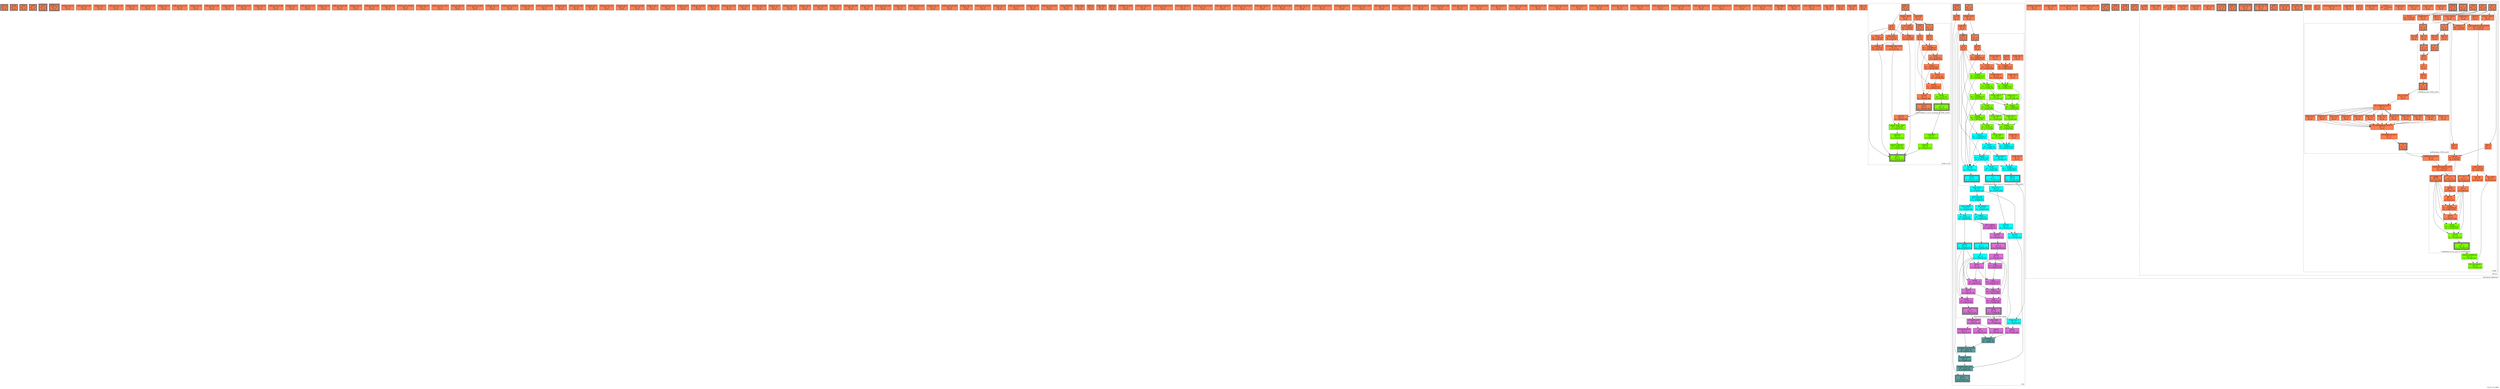 digraph SA_16_15_f500
{
	//graph drawing options
	label=SA_16_15_f500;
	labelloc=bottom;
	labeljust=right;
	ratio=auto;
	nodesep=0.25;
	ranksep=0.5;

	//input/output signals of operator SA_16_15_f500
	rowsA__SA_16_15_f500 [ label="rowsA\ndT = 0\n(0, 0)", shape=box, color=black, style="bold, filled", fillcolor=coral, peripheries=2 ];
	colsB__SA_16_15_f500 [ label="colsB\ndT = 0\n(0, 0)", shape=box, color=black, style="bold, filled", fillcolor=coral, peripheries=2 ];
	SOB__SA_16_15_f500 [ label="SOB\ndT = 0\n(0, 0)", shape=box, color=black, style="bold, filled", fillcolor=coral, peripheries=2 ];
	EOB__SA_16_15_f500 [ label="EOB\ndT = 0\n(0, 0)", shape=box, color=black, style="bold, filled", fillcolor=coral, peripheries=2 ];
	colsC__SA_16_15_f500 [ label="colsC\ndT = 0\n(0, 0)", shape=box, color=black, style="bold, filled", fillcolor=coral, peripheries=3 ];
	EOB_Q_o__SA_16_15_f500 [ label="EOB_Q_o\ndT = 0\n(0, 0)", shape=box, color=black, style="bold, filled", fillcolor=coral, peripheries=3 ];
	{rank=same rowsA__SA_16_15_f500, colsB__SA_16_15_f500, SOB__SA_16_15_f500, EOB__SA_16_15_f500};
	{rank=same colsC__SA_16_15_f500, EOB_Q_o__SA_16_15_f500};
	//internal signals of operator SA_16_15_f500
	arith_in_row_0__SA_16_15_f500 [ label="arith_in_row_0\ndT = 0\n(0, 0)", shape=box, color=black, style=filled, fillcolor=coral, peripheries=1 ];
	arith_in_row_0_q0__SA_16_15_f500 [ label="arith_in_row_0_q0\ndT = 0\n(0, 0)", shape=box, color=black, style=filled, fillcolor=coral, peripheries=1 ];
	arith_in_row_1__SA_16_15_f500 [ label="arith_in_row_1\ndT = 0\n(0, 0)", shape=box, color=black, style=filled, fillcolor=coral, peripheries=1 ];
	arith_in_row_1_q1__SA_16_15_f500 [ label="arith_in_row_1_q1\ndT = 0\n(0, 0)", shape=box, color=black, style=filled, fillcolor=coral, peripheries=1 ];
	arith_in_row_2__SA_16_15_f500 [ label="arith_in_row_2\ndT = 0\n(0, 0)", shape=box, color=black, style=filled, fillcolor=coral, peripheries=1 ];
	arith_in_row_2_q2__SA_16_15_f500 [ label="arith_in_row_2_q2\ndT = 0\n(0, 0)", shape=box, color=black, style=filled, fillcolor=coral, peripheries=1 ];
	arith_in_row_3__SA_16_15_f500 [ label="arith_in_row_3\ndT = 0\n(0, 0)", shape=box, color=black, style=filled, fillcolor=coral, peripheries=1 ];
	arith_in_row_3_q3__SA_16_15_f500 [ label="arith_in_row_3_q3\ndT = 0\n(0, 0)", shape=box, color=black, style=filled, fillcolor=coral, peripheries=1 ];
	arith_in_row_4__SA_16_15_f500 [ label="arith_in_row_4\ndT = 0\n(0, 0)", shape=box, color=black, style=filled, fillcolor=coral, peripheries=1 ];
	arith_in_row_4_q4__SA_16_15_f500 [ label="arith_in_row_4_q4\ndT = 0\n(0, 0)", shape=box, color=black, style=filled, fillcolor=coral, peripheries=1 ];
	arith_in_row_5__SA_16_15_f500 [ label="arith_in_row_5\ndT = 0\n(0, 0)", shape=box, color=black, style=filled, fillcolor=coral, peripheries=1 ];
	arith_in_row_5_q5__SA_16_15_f500 [ label="arith_in_row_5_q5\ndT = 0\n(0, 0)", shape=box, color=black, style=filled, fillcolor=coral, peripheries=1 ];
	arith_in_row_6__SA_16_15_f500 [ label="arith_in_row_6\ndT = 0\n(0, 0)", shape=box, color=black, style=filled, fillcolor=coral, peripheries=1 ];
	arith_in_row_6_q6__SA_16_15_f500 [ label="arith_in_row_6_q6\ndT = 0\n(0, 0)", shape=box, color=black, style=filled, fillcolor=coral, peripheries=1 ];
	arith_in_row_7__SA_16_15_f500 [ label="arith_in_row_7\ndT = 0\n(0, 0)", shape=box, color=black, style=filled, fillcolor=coral, peripheries=1 ];
	arith_in_row_7_q7__SA_16_15_f500 [ label="arith_in_row_7_q7\ndT = 0\n(0, 0)", shape=box, color=black, style=filled, fillcolor=coral, peripheries=1 ];
	arith_in_row_8__SA_16_15_f500 [ label="arith_in_row_8\ndT = 0\n(0, 0)", shape=box, color=black, style=filled, fillcolor=coral, peripheries=1 ];
	arith_in_row_8_q8__SA_16_15_f500 [ label="arith_in_row_8_q8\ndT = 0\n(0, 0)", shape=box, color=black, style=filled, fillcolor=coral, peripheries=1 ];
	arith_in_row_9__SA_16_15_f500 [ label="arith_in_row_9\ndT = 0\n(0, 0)", shape=box, color=black, style=filled, fillcolor=coral, peripheries=1 ];
	arith_in_row_9_q9__SA_16_15_f500 [ label="arith_in_row_9_q9\ndT = 0\n(0, 0)", shape=box, color=black, style=filled, fillcolor=coral, peripheries=1 ];
	arith_in_row_10__SA_16_15_f500 [ label="arith_in_row_10\ndT = 0\n(0, 0)", shape=box, color=black, style=filled, fillcolor=coral, peripheries=1 ];
	arith_in_row_10_q10__SA_16_15_f500 [ label="arith_in_row_10_q10\ndT = 0\n(0, 0)", shape=box, color=black, style=filled, fillcolor=coral, peripheries=1 ];
	arith_in_row_11__SA_16_15_f500 [ label="arith_in_row_11\ndT = 0\n(0, 0)", shape=box, color=black, style=filled, fillcolor=coral, peripheries=1 ];
	arith_in_row_11_q11__SA_16_15_f500 [ label="arith_in_row_11_q11\ndT = 0\n(0, 0)", shape=box, color=black, style=filled, fillcolor=coral, peripheries=1 ];
	arith_in_row_12__SA_16_15_f500 [ label="arith_in_row_12\ndT = 0\n(0, 0)", shape=box, color=black, style=filled, fillcolor=coral, peripheries=1 ];
	arith_in_row_12_q12__SA_16_15_f500 [ label="arith_in_row_12_q12\ndT = 0\n(0, 0)", shape=box, color=black, style=filled, fillcolor=coral, peripheries=1 ];
	arith_in_row_13__SA_16_15_f500 [ label="arith_in_row_13\ndT = 0\n(0, 0)", shape=box, color=black, style=filled, fillcolor=coral, peripheries=1 ];
	arith_in_row_13_q13__SA_16_15_f500 [ label="arith_in_row_13_q13\ndT = 0\n(0, 0)", shape=box, color=black, style=filled, fillcolor=coral, peripheries=1 ];
	arith_in_row_14__SA_16_15_f500 [ label="arith_in_row_14\ndT = 0\n(0, 0)", shape=box, color=black, style=filled, fillcolor=coral, peripheries=1 ];
	arith_in_row_14_q14__SA_16_15_f500 [ label="arith_in_row_14_q14\ndT = 0\n(0, 0)", shape=box, color=black, style=filled, fillcolor=coral, peripheries=1 ];
	arith_in_col_0__SA_16_15_f500 [ label="arith_in_col_0\ndT = 0\n(0, 0)", shape=box, color=black, style=filled, fillcolor=coral, peripheries=1 ];
	arith_in_col_0_q0__SA_16_15_f500 [ label="arith_in_col_0_q0\ndT = 0\n(0, 0)", shape=box, color=black, style=filled, fillcolor=coral, peripheries=1 ];
	arith_in_col_1__SA_16_15_f500 [ label="arith_in_col_1\ndT = 0\n(0, 0)", shape=box, color=black, style=filled, fillcolor=coral, peripheries=1 ];
	arith_in_col_1_q1__SA_16_15_f500 [ label="arith_in_col_1_q1\ndT = 0\n(0, 0)", shape=box, color=black, style=filled, fillcolor=coral, peripheries=1 ];
	arith_in_col_2__SA_16_15_f500 [ label="arith_in_col_2\ndT = 0\n(0, 0)", shape=box, color=black, style=filled, fillcolor=coral, peripheries=1 ];
	arith_in_col_2_q2__SA_16_15_f500 [ label="arith_in_col_2_q2\ndT = 0\n(0, 0)", shape=box, color=black, style=filled, fillcolor=coral, peripheries=1 ];
	arith_in_col_3__SA_16_15_f500 [ label="arith_in_col_3\ndT = 0\n(0, 0)", shape=box, color=black, style=filled, fillcolor=coral, peripheries=1 ];
	arith_in_col_3_q3__SA_16_15_f500 [ label="arith_in_col_3_q3\ndT = 0\n(0, 0)", shape=box, color=black, style=filled, fillcolor=coral, peripheries=1 ];
	arith_in_col_4__SA_16_15_f500 [ label="arith_in_col_4\ndT = 0\n(0, 0)", shape=box, color=black, style=filled, fillcolor=coral, peripheries=1 ];
	arith_in_col_4_q4__SA_16_15_f500 [ label="arith_in_col_4_q4\ndT = 0\n(0, 0)", shape=box, color=black, style=filled, fillcolor=coral, peripheries=1 ];
	arith_in_col_5__SA_16_15_f500 [ label="arith_in_col_5\ndT = 0\n(0, 0)", shape=box, color=black, style=filled, fillcolor=coral, peripheries=1 ];
	arith_in_col_5_q5__SA_16_15_f500 [ label="arith_in_col_5_q5\ndT = 0\n(0, 0)", shape=box, color=black, style=filled, fillcolor=coral, peripheries=1 ];
	arith_in_col_6__SA_16_15_f500 [ label="arith_in_col_6\ndT = 0\n(0, 0)", shape=box, color=black, style=filled, fillcolor=coral, peripheries=1 ];
	arith_in_col_6_q6__SA_16_15_f500 [ label="arith_in_col_6_q6\ndT = 0\n(0, 0)", shape=box, color=black, style=filled, fillcolor=coral, peripheries=1 ];
	arith_in_col_7__SA_16_15_f500 [ label="arith_in_col_7\ndT = 0\n(0, 0)", shape=box, color=black, style=filled, fillcolor=coral, peripheries=1 ];
	arith_in_col_7_q7__SA_16_15_f500 [ label="arith_in_col_7_q7\ndT = 0\n(0, 0)", shape=box, color=black, style=filled, fillcolor=coral, peripheries=1 ];
	arith_in_col_8__SA_16_15_f500 [ label="arith_in_col_8\ndT = 0\n(0, 0)", shape=box, color=black, style=filled, fillcolor=coral, peripheries=1 ];
	arith_in_col_8_q8__SA_16_15_f500 [ label="arith_in_col_8_q8\ndT = 0\n(0, 0)", shape=box, color=black, style=filled, fillcolor=coral, peripheries=1 ];
	arith_in_col_9__SA_16_15_f500 [ label="arith_in_col_9\ndT = 0\n(0, 0)", shape=box, color=black, style=filled, fillcolor=coral, peripheries=1 ];
	arith_in_col_9_q9__SA_16_15_f500 [ label="arith_in_col_9_q9\ndT = 0\n(0, 0)", shape=box, color=black, style=filled, fillcolor=coral, peripheries=1 ];
	arith_in_col_10__SA_16_15_f500 [ label="arith_in_col_10\ndT = 0\n(0, 0)", shape=box, color=black, style=filled, fillcolor=coral, peripheries=1 ];
	arith_in_col_10_q10__SA_16_15_f500 [ label="arith_in_col_10_q10\ndT = 0\n(0, 0)", shape=box, color=black, style=filled, fillcolor=coral, peripheries=1 ];
	arith_in_col_11__SA_16_15_f500 [ label="arith_in_col_11\ndT = 0\n(0, 0)", shape=box, color=black, style=filled, fillcolor=coral, peripheries=1 ];
	arith_in_col_11_q11__SA_16_15_f500 [ label="arith_in_col_11_q11\ndT = 0\n(0, 0)", shape=box, color=black, style=filled, fillcolor=coral, peripheries=1 ];
	arith_in_col_12__SA_16_15_f500 [ label="arith_in_col_12\ndT = 0\n(0, 0)", shape=box, color=black, style=filled, fillcolor=coral, peripheries=1 ];
	arith_in_col_12_q12__SA_16_15_f500 [ label="arith_in_col_12_q12\ndT = 0\n(0, 0)", shape=box, color=black, style=filled, fillcolor=coral, peripheries=1 ];
	arith_in_col_13__SA_16_15_f500 [ label="arith_in_col_13\ndT = 0\n(0, 0)", shape=box, color=black, style=filled, fillcolor=coral, peripheries=1 ];
	arith_in_col_13_q13__SA_16_15_f500 [ label="arith_in_col_13_q13\ndT = 0\n(0, 0)", shape=box, color=black, style=filled, fillcolor=coral, peripheries=1 ];
	arith_in_col_14__SA_16_15_f500 [ label="arith_in_col_14\ndT = 0\n(0, 0)", shape=box, color=black, style=filled, fillcolor=coral, peripheries=1 ];
	arith_in_col_14_q14__SA_16_15_f500 [ label="arith_in_col_14_q14\ndT = 0\n(0, 0)", shape=box, color=black, style=filled, fillcolor=coral, peripheries=1 ];
	arith_in_col_15__SA_16_15_f500 [ label="arith_in_col_15\ndT = 0\n(0, 0)", shape=box, color=black, style=filled, fillcolor=coral, peripheries=1 ];
	arith_in_col_15_q15__SA_16_15_f500 [ label="arith_in_col_15_q15\ndT = 0\n(0, 0)", shape=box, color=black, style=filled, fillcolor=coral, peripheries=1 ];
	colsC_LAICPT2__SA_16_15_f500 [ label="colsC_LAICPT2\ndT = 0\n(0, 0)", shape=box, color=black, style=filled, fillcolor=coral, peripheries=1 ];
	SOB_select__SA_16_15_f500 [ label="SOB_select\ndT = 0\n(0, 0)", shape=box, color=black, style=filled, fillcolor=coral, peripheries=1 ];
	SOB_q1__SA_16_15_f500 [ label="SOB_q1\ndT = 0\n(0, 0)", shape=box, color=black, style=filled, fillcolor=coral, peripheries=1 ];
	EOB_select__SA_16_15_f500 [ label="EOB_select\ndT = 0\n(0, 0)", shape=box, color=black, style=filled, fillcolor=coral, peripheries=1 ];
	EOB_q1__SA_16_15_f500 [ label="EOB_q1\ndT = 0\n(0, 0)", shape=box, color=black, style=filled, fillcolor=coral, peripheries=1 ];
	LAICPT2_to_arith__SA_16_15_f500 [ label="LAICPT2_to_arith\ndT = 0\n(0, 0)", shape=box, color=black, style=filled, fillcolor=coral, peripheries=1 ];
	arith_out_col_out_0__SA_16_15_f500 [ label="arith_out_col_out_0\ndT = 0\n(0, 0)", shape=box, color=black, style=filled, fillcolor=coral, peripheries=1 ];
	arith_out_col_out_0_q15__SA_16_15_f500 [ label="arith_out_col_out_0_q15\ndT = 0\n(0, 0)", shape=box, color=black, style=filled, fillcolor=coral, peripheries=1 ];
	arith_out_col_out_1__SA_16_15_f500 [ label="arith_out_col_out_1\ndT = 0\n(0, 0)", shape=box, color=black, style=filled, fillcolor=coral, peripheries=1 ];
	arith_out_col_out_1_q14__SA_16_15_f500 [ label="arith_out_col_out_1_q14\ndT = 0\n(0, 0)", shape=box, color=black, style=filled, fillcolor=coral, peripheries=1 ];
	arith_out_col_out_2__SA_16_15_f500 [ label="arith_out_col_out_2\ndT = 0\n(0, 0)", shape=box, color=black, style=filled, fillcolor=coral, peripheries=1 ];
	arith_out_col_out_2_q13__SA_16_15_f500 [ label="arith_out_col_out_2_q13\ndT = 0\n(0, 0)", shape=box, color=black, style=filled, fillcolor=coral, peripheries=1 ];
	arith_out_col_out_3__SA_16_15_f500 [ label="arith_out_col_out_3\ndT = 0\n(0, 0)", shape=box, color=black, style=filled, fillcolor=coral, peripheries=1 ];
	arith_out_col_out_3_q12__SA_16_15_f500 [ label="arith_out_col_out_3_q12\ndT = 0\n(0, 0)", shape=box, color=black, style=filled, fillcolor=coral, peripheries=1 ];
	arith_out_col_out_4__SA_16_15_f500 [ label="arith_out_col_out_4\ndT = 0\n(0, 0)", shape=box, color=black, style=filled, fillcolor=coral, peripheries=1 ];
	arith_out_col_out_4_q11__SA_16_15_f500 [ label="arith_out_col_out_4_q11\ndT = 0\n(0, 0)", shape=box, color=black, style=filled, fillcolor=coral, peripheries=1 ];
	arith_out_col_out_5__SA_16_15_f500 [ label="arith_out_col_out_5\ndT = 0\n(0, 0)", shape=box, color=black, style=filled, fillcolor=coral, peripheries=1 ];
	arith_out_col_out_5_q10__SA_16_15_f500 [ label="arith_out_col_out_5_q10\ndT = 0\n(0, 0)", shape=box, color=black, style=filled, fillcolor=coral, peripheries=1 ];
	arith_out_col_out_6__SA_16_15_f500 [ label="arith_out_col_out_6\ndT = 0\n(0, 0)", shape=box, color=black, style=filled, fillcolor=coral, peripheries=1 ];
	arith_out_col_out_6_q9__SA_16_15_f500 [ label="arith_out_col_out_6_q9\ndT = 0\n(0, 0)", shape=box, color=black, style=filled, fillcolor=coral, peripheries=1 ];
	arith_out_col_out_7__SA_16_15_f500 [ label="arith_out_col_out_7\ndT = 0\n(0, 0)", shape=box, color=black, style=filled, fillcolor=coral, peripheries=1 ];
	arith_out_col_out_7_q8__SA_16_15_f500 [ label="arith_out_col_out_7_q8\ndT = 0\n(0, 0)", shape=box, color=black, style=filled, fillcolor=coral, peripheries=1 ];
	arith_out_col_out_8__SA_16_15_f500 [ label="arith_out_col_out_8\ndT = 0\n(0, 0)", shape=box, color=black, style=filled, fillcolor=coral, peripheries=1 ];
	arith_out_col_out_8_q7__SA_16_15_f500 [ label="arith_out_col_out_8_q7\ndT = 0\n(0, 0)", shape=box, color=black, style=filled, fillcolor=coral, peripheries=1 ];
	arith_out_col_out_9__SA_16_15_f500 [ label="arith_out_col_out_9\ndT = 0\n(0, 0)", shape=box, color=black, style=filled, fillcolor=coral, peripheries=1 ];
	arith_out_col_out_9_q6__SA_16_15_f500 [ label="arith_out_col_out_9_q6\ndT = 0\n(0, 0)", shape=box, color=black, style=filled, fillcolor=coral, peripheries=1 ];
	arith_out_col_out_10__SA_16_15_f500 [ label="arith_out_col_out_10\ndT = 0\n(0, 0)", shape=box, color=black, style=filled, fillcolor=coral, peripheries=1 ];
	arith_out_col_out_10_q5__SA_16_15_f500 [ label="arith_out_col_out_10_q5\ndT = 0\n(0, 0)", shape=box, color=black, style=filled, fillcolor=coral, peripheries=1 ];
	arith_out_col_out_11__SA_16_15_f500 [ label="arith_out_col_out_11\ndT = 0\n(0, 0)", shape=box, color=black, style=filled, fillcolor=coral, peripheries=1 ];
	arith_out_col_out_11_q4__SA_16_15_f500 [ label="arith_out_col_out_11_q4\ndT = 0\n(0, 0)", shape=box, color=black, style=filled, fillcolor=coral, peripheries=1 ];
	arith_out_col_out_12__SA_16_15_f500 [ label="arith_out_col_out_12\ndT = 0\n(0, 0)", shape=box, color=black, style=filled, fillcolor=coral, peripheries=1 ];
	arith_out_col_out_12_q3__SA_16_15_f500 [ label="arith_out_col_out_12_q3\ndT = 0\n(0, 0)", shape=box, color=black, style=filled, fillcolor=coral, peripheries=1 ];
	arith_out_col_out_13__SA_16_15_f500 [ label="arith_out_col_out_13\ndT = 0\n(0, 0)", shape=box, color=black, style=filled, fillcolor=coral, peripheries=1 ];
	arith_out_col_out_13_q2__SA_16_15_f500 [ label="arith_out_col_out_13_q2\ndT = 0\n(0, 0)", shape=box, color=black, style=filled, fillcolor=coral, peripheries=1 ];
	arith_out_col_out_14__SA_16_15_f500 [ label="arith_out_col_out_14\ndT = 0\n(0, 0)", shape=box, color=black, style=filled, fillcolor=coral, peripheries=1 ];
	arith_out_col_out_14_q1__SA_16_15_f500 [ label="arith_out_col_out_14_q1\ndT = 0\n(0, 0)", shape=box, color=black, style=filled, fillcolor=coral, peripheries=1 ];
	arith_out_col_out_15__SA_16_15_f500 [ label="arith_out_col_out_15\ndT = 0\n(0, 0)", shape=box, color=black, style=filled, fillcolor=coral, peripheries=1 ];
	arith_out_col_out_15_q0__SA_16_15_f500 [ label="arith_out_col_out_15_q0\ndT = 0\n(0, 0)", shape=box, color=black, style=filled, fillcolor=coral, peripheries=1 ];
	EOB_aligned__SA_16_15_f500 [ label="EOB_aligned\ndT = 0\n(0, 0)", shape=box, color=black, style=filled, fillcolor=coral, peripheries=1 ];
	EOB_select_d0__SA_16_15_f500 [ label="EOB_select_d0\ndT = 0\n(0, 0)", shape=box, color=black, style=filled, fillcolor=coral, peripheries=1 ];
	colsC_LAICPT2_muxed__SA_16_15_f500 [ label="colsC_LAICPT2_muxed\ndT = 0\n(0, 0)", shape=box, color=black, style=filled, fillcolor=coral, peripheries=1 ];
	rows_i_arith__SA_16_15_f500 [ label="rows_i_arith\ndT = 0\n(0, 0)", shape=box, color=black, style=filled, fillcolor=coral, peripheries=1 ];
	rows_i_s3__SA_16_15_f500 [ label="rows_i_s3\ndT = 0\n(0, 0)", shape=box, color=black, style=filled, fillcolor=coral, peripheries=1 ];
	cols_j_arith__SA_16_15_f500 [ label="cols_j_arith\ndT = 0\n(0, 0)", shape=box, color=black, style=filled, fillcolor=coral, peripheries=1 ];
	cols_j_s3__SA_16_15_f500 [ label="cols_j_s3\ndT = 0\n(0, 0)", shape=box, color=black, style=filled, fillcolor=coral, peripheries=1 ];

	//subcomponents of operator SA_16_15_f500

	subgraph cluster_Arith_to_S3
	{
		//graph drawing options
		label=Arith_to_S3;
		labelloc=bottom;
		labeljust=right;
		style="bold, dotted";
		ratio=auto;
		nodesep=0.25;
		ranksep=0.5;

		//input/output signals of operator Arith_to_S3
		arith_i__Arith_to_S3 [ label="arith_i\ndT = 0\n(0, 0)", shape=box, color=black, style="bold, filled", fillcolor=coral, peripheries=2 ];
		S3_o__Arith_to_S3 [ label="S3_o\ndT = 0\n(1, 5.35423e-10)", shape=box, color=black, style="bold, filled", fillcolor=chartreuse, peripheries=3 ];
		{rank=same arith_i__Arith_to_S3};
		{rank=same S3_o__Arith_to_S3};
		//internal signals of operator Arith_to_S3
		sign__Arith_to_S3 [ label="sign\ndT = 0\n(0, 0)", shape=box, color=black, style=filled, fillcolor=coral, peripheries=1 ];
		regime_check__Arith_to_S3 [ label="regime_check\ndT = 0\n(0, 0)", shape=box, color=black, style=filled, fillcolor=coral, peripheries=1 ];
		remainder__Arith_to_S3 [ label="remainder\ndT = 0\n(0, 0)", shape=box, color=black, style=filled, fillcolor=coral, peripheries=1 ];
		not_s__Arith_to_S3 [ label="not_s\ndT = 2.15e-10\n(0, 2.15e-10)", shape=box, color=black, style=filled, fillcolor=coral, peripheries=1 ];
		zero_NAR__Arith_to_S3 [ label="zero_NAR\ndT = 4.72e-10\n(0, 4.72e-10)", shape=box, color=black, style=filled, fillcolor=coral, peripheries=1 ];
		is_NAR__Arith_to_S3 [ label="is_NAR\ndT = 2.15e-10\n(0, 6.87e-10)", shape=box, color=black, style=filled, fillcolor=coral, peripheries=1 ];
		implicit__Arith_to_S3 [ label="implicit\ndT = 2.15e-10\n(0, 6.87e-10)", shape=box, color=black, style=filled, fillcolor=coral, peripheries=1 ];
		neg_count__Arith_to_S3 [ label="neg_count\ndT = 2.15e-10\n(0, 2.15e-10)", shape=box, color=black, style=filled, fillcolor=coral, peripheries=1 ];
		lzCount__Arith_to_S3 [ label="lzCount\ndT = 0\n(0, 1.69842e-09)", shape=box, color=black, style=filled, fillcolor=coral, peripheries=1 ];
		usefulBits__Arith_to_S3 [ label="usefulBits\ndT = 0\n(1, 6.34231e-11)", shape=box, color=black, style=filled, fillcolor=chartreuse, peripheries=1 ];
		extended_neg_count__Arith_to_S3 [ label="extended_neg_count\ndT = 0\n(0, 2.15e-10)", shape=box, color=black, style=filled, fillcolor=coral, peripheries=1 ];
		comp2_range_count__Arith_to_S3 [ label="comp2_range_count\ndT = 2.15e-10\n(1, 6.34231e-11)", shape=box, color=black, style=filled, fillcolor=chartreuse, peripheries=1 ];
		fraction__Arith_to_S3 [ label="fraction\ndT = 0\n(1, 6.34231e-11)", shape=box, color=black, style=filled, fillcolor=chartreuse, peripheries=1 ];
		exponent__Arith_to_S3 [ label="exponent\ndT = 0\n(1, 6.34231e-11)", shape=box, color=black, style=filled, fillcolor=chartreuse, peripheries=1 ];
		biased_exponent__Arith_to_S3 [ label="biased_exponent\ndT = 4.72e-10\n(1, 5.35423e-10)", shape=box, color=black, style=filled, fillcolor=chartreuse, peripheries=1 ];

		//subcomponents of operator Arith_to_S3

		subgraph cluster_LZOCShifter_6_to_6_counting_8_F500_uid18
		{
			//graph drawing options
			label=LZOCShifter_6_to_6_counting_8_F500_uid18;
			labelloc=bottom;
			labeljust=right;
			style="bold, dotted";
			ratio=auto;
			nodesep=0.25;
			ranksep=0.5;

			//input/output signals of operator LZOCShifter_6_to_6_counting_8_F500_uid18
			I__LZOCShifter_6_to_6_counting_8_F500_uid18 [ label="I\ndT = 0\n(0, 0)", shape=box, color=black, style="bold, filled", fillcolor=coral, peripheries=2 ];
			OZb__LZOCShifter_6_to_6_counting_8_F500_uid18 [ label="OZb\ndT = 0\n(0, 0)", shape=box, color=black, style="bold, filled", fillcolor=coral, peripheries=2 ];
			Count__LZOCShifter_6_to_6_counting_8_F500_uid18 [ label="Count\ndT = 0\n(0, 1.69842e-09)", shape=box, color=black, style="bold, filled", fillcolor=coral, peripheries=3 ];
			O__LZOCShifter_6_to_6_counting_8_F500_uid18 [ label="O\ndT = 0\n(1, 6.34231e-11)", shape=box, color=black, style="bold, filled", fillcolor=chartreuse, peripheries=3 ];
			{rank=same I__LZOCShifter_6_to_6_counting_8_F500_uid18, OZb__LZOCShifter_6_to_6_counting_8_F500_uid18};
			{rank=same Count__LZOCShifter_6_to_6_counting_8_F500_uid18, O__LZOCShifter_6_to_6_counting_8_F500_uid18};
			//internal signals of operator LZOCShifter_6_to_6_counting_8_F500_uid18
			level3__LZOCShifter_6_to_6_counting_8_F500_uid18 [ label="level3\ndT = 0\n(0, 0)", shape=box, color=black, style=filled, fillcolor=coral, peripheries=1 ];
			sozb__LZOCShifter_6_to_6_counting_8_F500_uid18 [ label="sozb\ndT = 0\n(0, 0)", shape=box, color=black, style=filled, fillcolor=coral, peripheries=1 ];
			count2__LZOCShifter_6_to_6_counting_8_F500_uid18 [ label="count2\ndT = 4.24058e-10\n(0, 4.24058e-10)", shape=box, color=black, style=filled, fillcolor=coral, peripheries=1 ];
			level2__LZOCShifter_6_to_6_counting_8_F500_uid18 [ label="level2\ndT = 2.15e-10\n(0, 6.39058e-10)", shape=box, color=black, style=filled, fillcolor=coral, peripheries=1 ];
			count1__LZOCShifter_6_to_6_counting_8_F500_uid18 [ label="count1\ndT = 4.22183e-10\n(0, 1.06124e-09)", shape=box, color=black, style=filled, fillcolor=coral, peripheries=1 ];
			level1__LZOCShifter_6_to_6_counting_8_F500_uid18 [ label="level1\ndT = 2.15e-10\n(0, 1.27624e-09)", shape=box, color=black, style=filled, fillcolor=coral, peripheries=1 ];
			count0__LZOCShifter_6_to_6_counting_8_F500_uid18 [ label="count0\ndT = 4.22183e-10\n(0, 1.69842e-09)", shape=box, color=black, style=filled, fillcolor=coral, peripheries=1 ];
			level0__LZOCShifter_6_to_6_counting_8_F500_uid18 [ label="level0\ndT = 2.15e-10\n(1, 6.34231e-11)", shape=box, color=black, style=filled, fillcolor=chartreuse, peripheries=1 ];
			sCount__LZOCShifter_6_to_6_counting_8_F500_uid18 [ label="sCount\ndT = 0\n(0, 1.69842e-09)", shape=box, color=black, style=filled, fillcolor=coral, peripheries=1 ];

			//subcomponents of operator LZOCShifter_6_to_6_counting_8_F500_uid18

			//input and internal signal connections of operator LZOCShifter_6_to_6_counting_8_F500_uid18
			I__LZOCShifter_6_to_6_counting_8_F500_uid18 -> level3__LZOCShifter_6_to_6_counting_8_F500_uid18 [ arrowhead=normal, arrowsize=1.0, arrowtail=normal, color=black, dir=forward  ];
			OZb__LZOCShifter_6_to_6_counting_8_F500_uid18 -> sozb__LZOCShifter_6_to_6_counting_8_F500_uid18 [ arrowhead=normal, arrowsize=1.0, arrowtail=normal, color=black, dir=forward  ];
			level3__LZOCShifter_6_to_6_counting_8_F500_uid18 -> count2__LZOCShifter_6_to_6_counting_8_F500_uid18 [ arrowhead=normal, arrowsize=1.0, arrowtail=normal, color=black, dir=forward  ];
			level3__LZOCShifter_6_to_6_counting_8_F500_uid18 -> level2__LZOCShifter_6_to_6_counting_8_F500_uid18 [ arrowhead=normal, arrowsize=1.0, arrowtail=normal, color=black, dir=forward  ];
			sozb__LZOCShifter_6_to_6_counting_8_F500_uid18 -> count2__LZOCShifter_6_to_6_counting_8_F500_uid18 [ arrowhead=normal, arrowsize=1.0, arrowtail=normal, color=black, dir=forward  ];
			sozb__LZOCShifter_6_to_6_counting_8_F500_uid18 -> count1__LZOCShifter_6_to_6_counting_8_F500_uid18 [ arrowhead=normal, arrowsize=1.0, arrowtail=normal, color=black, dir=forward  ];
			sozb__LZOCShifter_6_to_6_counting_8_F500_uid18 -> count0__LZOCShifter_6_to_6_counting_8_F500_uid18 [ arrowhead=normal, arrowsize=1.0, arrowtail=normal, color=black, dir=forward  ];
			count2__LZOCShifter_6_to_6_counting_8_F500_uid18 -> level2__LZOCShifter_6_to_6_counting_8_F500_uid18 [ arrowhead=normal, arrowsize=1.0, arrowtail=normal, color=black, dir=forward  ];
			count2__LZOCShifter_6_to_6_counting_8_F500_uid18 -> sCount__LZOCShifter_6_to_6_counting_8_F500_uid18 [ arrowhead=normal, arrowsize=1.0, arrowtail=normal, color=black, dir=forward  ];
			level2__LZOCShifter_6_to_6_counting_8_F500_uid18 -> count1__LZOCShifter_6_to_6_counting_8_F500_uid18 [ arrowhead=normal, arrowsize=1.0, arrowtail=normal, color=black, dir=forward  ];
			level2__LZOCShifter_6_to_6_counting_8_F500_uid18 -> level1__LZOCShifter_6_to_6_counting_8_F500_uid18 [ arrowhead=normal, arrowsize=1.0, arrowtail=normal, color=black, dir=forward  ];
			count1__LZOCShifter_6_to_6_counting_8_F500_uid18 -> level1__LZOCShifter_6_to_6_counting_8_F500_uid18 [ arrowhead=normal, arrowsize=1.0, arrowtail=normal, color=black, dir=forward  ];
			count1__LZOCShifter_6_to_6_counting_8_F500_uid18 -> sCount__LZOCShifter_6_to_6_counting_8_F500_uid18 [ arrowhead=normal, arrowsize=1.0, arrowtail=normal, color=black, dir=forward  ];
			level1__LZOCShifter_6_to_6_counting_8_F500_uid18 -> count0__LZOCShifter_6_to_6_counting_8_F500_uid18 [ arrowhead=normal, arrowsize=1.0, arrowtail=normal, color=black, dir=forward  ];
			level1__LZOCShifter_6_to_6_counting_8_F500_uid18 -> level0__LZOCShifter_6_to_6_counting_8_F500_uid18 [ arrowhead=normal, arrowsize=1.0, arrowtail=normal, color=black, dir=forward  ];
			count0__LZOCShifter_6_to_6_counting_8_F500_uid18 -> level0__LZOCShifter_6_to_6_counting_8_F500_uid18 [ arrowhead=normal, arrowsize=1.0, arrowtail=normal, color=black, dir=forward  ];
			count0__LZOCShifter_6_to_6_counting_8_F500_uid18 -> sCount__LZOCShifter_6_to_6_counting_8_F500_uid18 [ arrowhead=normal, arrowsize=1.0, arrowtail=normal, color=black, dir=forward  ];
			level0__LZOCShifter_6_to_6_counting_8_F500_uid18 -> O__LZOCShifter_6_to_6_counting_8_F500_uid18 [ arrowhead=normal, arrowsize=1.0, arrowtail=normal, color=black, dir=forward  ];
			sCount__LZOCShifter_6_to_6_counting_8_F500_uid18 -> Count__LZOCShifter_6_to_6_counting_8_F500_uid18 [ arrowhead=normal, arrowsize=1.0, arrowtail=normal, color=black, dir=forward  ];
		}

			//output signal connections of operator LZOCShifter_6_to_6_counting_8_F500_uid18
			Count__LZOCShifter_6_to_6_counting_8_F500_uid18 -> lzCount__Arith_to_S3 [ arrowhead=normal, arrowsize=1.0, arrowtail=normal, color=black, dir=forward  ];
			O__LZOCShifter_6_to_6_counting_8_F500_uid18 -> usefulBits__Arith_to_S3 [ arrowhead=normal, arrowsize=1.0, arrowtail=normal, color=black, dir=forward  ];

		//input and internal signal connections of operator Arith_to_S3
		arith_i__Arith_to_S3 -> sign__Arith_to_S3 [ arrowhead=normal, arrowsize=1.0, arrowtail=normal, color=black, dir=forward  ];
		arith_i__Arith_to_S3 -> regime_check__Arith_to_S3 [ arrowhead=normal, arrowsize=1.0, arrowtail=normal, color=black, dir=forward  ];
		arith_i__Arith_to_S3 -> remainder__Arith_to_S3 [ arrowhead=normal, arrowsize=1.0, arrowtail=normal, color=black, dir=forward  ];
		sign__Arith_to_S3 -> not_s__Arith_to_S3 [ arrowhead=normal, arrowsize=1.0, arrowtail=normal, color=black, dir=forward  ];
		sign__Arith_to_S3 -> is_NAR__Arith_to_S3 [ arrowhead=normal, arrowsize=1.0, arrowtail=normal, color=black, dir=forward  ];
		sign__Arith_to_S3 -> neg_count__Arith_to_S3 [ arrowhead=normal, arrowsize=1.0, arrowtail=normal, color=black, dir=forward  ];
		sign__Arith_to_S3 -> S3_o__Arith_to_S3 [ arrowhead=normal, arrowsize=1.0, arrowtail=normal, color=black, dir=forward  ];
		regime_check__Arith_to_S3 -> zero_NAR__Arith_to_S3 [ arrowhead=normal, arrowsize=1.0, arrowtail=normal, color=black, dir=forward  ];
		regime_check__Arith_to_S3 -> neg_count__Arith_to_S3 [ arrowhead=normal, arrowsize=1.0, arrowtail=normal, color=black, dir=forward  ];
		regime_check__Arith_to_S3 -> OZb__LZOCShifter_6_to_6_counting_8_F500_uid18 [ arrowhead=normal, arrowsize=1.0, arrowtail=normal, color=black, dir=forward  ];
		remainder__Arith_to_S3 -> zero_NAR__Arith_to_S3 [ arrowhead=normal, arrowsize=1.0, arrowtail=normal, color=black, dir=forward  ];
		remainder__Arith_to_S3 -> I__LZOCShifter_6_to_6_counting_8_F500_uid18 [ arrowhead=normal, arrowsize=1.0, arrowtail=normal, color=black, dir=forward  ];
		not_s__Arith_to_S3 -> implicit__Arith_to_S3 [ arrowhead=normal, arrowsize=1.0, arrowtail=normal, color=black, dir=forward  ];
		zero_NAR__Arith_to_S3 -> is_NAR__Arith_to_S3 [ arrowhead=normal, arrowsize=1.0, arrowtail=normal, color=black, dir=forward  ];
		zero_NAR__Arith_to_S3 -> implicit__Arith_to_S3 [ arrowhead=normal, arrowsize=1.0, arrowtail=normal, color=black, dir=forward  ];
		is_NAR__Arith_to_S3 -> S3_o__Arith_to_S3 [ arrowhead=normal, arrowsize=1.0, arrowtail=normal, color=black, dir=forward  ];
		implicit__Arith_to_S3 -> S3_o__Arith_to_S3 [ arrowhead=normal, arrowsize=1.0, arrowtail=normal, color=black, dir=forward  ];
		neg_count__Arith_to_S3 -> extended_neg_count__Arith_to_S3 [ arrowhead=normal, arrowsize=1.0, arrowtail=normal, color=black, dir=forward  ];
		lzCount__Arith_to_S3 -> comp2_range_count__Arith_to_S3 [ arrowhead=normal, arrowsize=1.0, arrowtail=normal, color=black, dir=forward  ];
		usefulBits__Arith_to_S3 -> fraction__Arith_to_S3 [ arrowhead=normal, arrowsize=1.0, arrowtail=normal, color=black, dir=forward  ];
		extended_neg_count__Arith_to_S3 -> comp2_range_count__Arith_to_S3 [ arrowhead=normal, arrowsize=1.0, arrowtail=normal, color=black, dir=forward  ];
		comp2_range_count__Arith_to_S3 -> exponent__Arith_to_S3 [ arrowhead=normal, arrowsize=1.0, arrowtail=normal, color=black, dir=forward  ];
		fraction__Arith_to_S3 -> S3_o__Arith_to_S3 [ arrowhead=normal, arrowsize=1.0, arrowtail=normal, color=black, dir=forward  ];
		exponent__Arith_to_S3 -> biased_exponent__Arith_to_S3 [ arrowhead=normal, arrowsize=1.0, arrowtail=normal, color=black, dir=forward  ];
		biased_exponent__Arith_to_S3 -> S3_o__Arith_to_S3 [ arrowhead=normal, arrowsize=1.0, arrowtail=normal, color=black, dir=forward  ];
	}

		//output signal connections of operator Arith_to_S3

	subgraph cluster_l2a
	{
		//graph drawing options
		label=l2a;
		labelloc=bottom;
		labeljust=right;
		style="bold, dotted";
		ratio=auto;
		nodesep=0.25;
		ranksep=0.5;

		//input/output signals of operator l2a
		A__l2a [ label="A\ndT = 0\n(0, 0)", shape=box, color=black, style="bold, filled", fillcolor=coral, peripheries=2 ];
		isNaN__l2a [ label="isNaN\ndT = 0\n(0, 0)", shape=box, color=black, style="bold, filled", fillcolor=coral, peripheries=2 ];
		arith_o__l2a [ label="arith_o\ndT = 0\n(4, 8.0599e-10)", shape=box, color=black, style="bold, filled", fillcolor=cadetblue, peripheries=3 ];
		{rank=same A__l2a, isNaN__l2a};
		{rank=same arith_o__l2a};
		//internal signals of operator l2a
		rippled_carry__l2a [ label="rippled_carry\ndT = 0\n(0, 0)", shape=box, color=black, style=filled, fillcolor=coral, peripheries=1 ];
		count_bit__l2a [ label="count_bit\ndT = 0\n(0, 0)", shape=box, color=black, style=filled, fillcolor=coral, peripheries=1 ];
		count_lzoc_o__l2a [ label="count_lzoc_o\ndT = 0\n(2, 9.72615e-10)", shape=box, color=black, style=filled, fillcolor=cyan, peripheries=1 ];
		frac_lzoc_o__l2a [ label="frac_lzoc_o\ndT = 0\n(2, 1.18762e-09)", shape=box, color=black, style=filled, fillcolor=cyan, peripheries=1 ];
		sticky_lzoc_o__l2a [ label="sticky_lzoc_o\ndT = 0\n(2, 1.30249e-09)", shape=box, color=black, style=filled, fillcolor=cyan, peripheries=1 ];
		unbiased_exp__l2a [ label="unbiased_exp\ndT = 4.72e-10\n(2, 1.44462e-09)", shape=box, color=black, style=filled, fillcolor=cyan, peripheries=1 ];
		fraction__l2a [ label="fraction\ndT = 0\n(2, 1.18762e-09)", shape=box, color=black, style=filled, fillcolor=cyan, peripheries=1 ];
		bin_regime__l2a [ label="bin_regime\ndT = 0\n(2, 1.44462e-09)", shape=box, color=black, style=filled, fillcolor=cyan, peripheries=1 ];
		first_regime__l2a [ label="first_regime\ndT = 0\n(2, 1.44462e-09)", shape=box, color=black, style=filled, fillcolor=cyan, peripheries=1 ];
		regime__l2a [ label="regime\ndT = 2.15e-10\n(2, 1.65962e-09)", shape=box, color=black, style=filled, fillcolor=cyan, peripheries=1 ];
		pad__l2a [ label="pad\ndT = 2.15e-10\n(2, 1.65962e-09)", shape=box, color=black, style=filled, fillcolor=cyan, peripheries=1 ];
		start_regime__l2a [ label="start_regime\ndT = 2.15e-10\n(3, 2.46154e-11)", shape=box, color=black, style=filled, fillcolor=orchid, peripheries=1 ];
		in_shift__l2a [ label="in_shift\ndT = 0\n(3, 2.46154e-11)", shape=box, color=black, style=filled, fillcolor=orchid, peripheries=1 ];
		extended_posit__l2a [ label="extended_posit\ndT = 0\n(3, 4.54615e-10)", shape=box, color=black, style=filled, fillcolor=orchid, peripheries=1 ];
		pre_sticky__l2a [ label="pre_sticky\ndT = 0\n(3, 1.75399e-09)", shape=box, color=black, style=filled, fillcolor=orchid, peripheries=1 ];
		truncated_posit__l2a [ label="truncated_posit\ndT = 0\n(3, 4.54615e-10)", shape=box, color=black, style=filled, fillcolor=orchid, peripheries=1 ];
		lsb__l2a [ label="lsb\ndT = 0\n(3, 4.54615e-10)", shape=box, color=black, style=filled, fillcolor=orchid, peripheries=1 ];
		guard__l2a [ label="guard\ndT = 0\n(3, 4.54615e-10)", shape=box, color=black, style=filled, fillcolor=orchid, peripheries=1 ];
		sticky__l2a [ label="sticky\ndT = 0\n(3, 1.75399e-09)", shape=box, color=black, style=filled, fillcolor=orchid, peripheries=1 ];
		round_bit__l2a [ label="round_bit\ndT = 2.15e-10\n(4, 1.1899e-10)", shape=box, color=black, style=filled, fillcolor=cadetblue, peripheries=1 ];
		is_NAR__l2a [ label="is_NAR\ndT = 0\n(0, 0)", shape=box, color=black, style=filled, fillcolor=coral, peripheries=1 ];
		rounded_reg_exp_frac__l2a [ label="rounded_reg_exp_frac\ndT = 4.72e-10\n(4, 5.9099e-10)", shape=box, color=black, style=filled, fillcolor=cadetblue, peripheries=1 ];
		rounded_posit__l2a [ label="rounded_posit\ndT = 0\n(4, 5.9099e-10)", shape=box, color=black, style=filled, fillcolor=cadetblue, peripheries=1 ];
		is_zero__l2a [ label="is_zero\ndT = 0\n(2, 1.18762e-09)", shape=box, color=black, style=filled, fillcolor=cyan, peripheries=1 ];
		rounded_posit_zero__l2a [ label="rounded_posit_zero\ndT = 2.15e-10\n(4, 8.0599e-10)", shape=box, color=black, style=filled, fillcolor=cadetblue, peripheries=1 ];

		//subcomponents of operator l2a

		subgraph cluster_LZOCShifterSticky_32_to_7_counting_64_F500_uid22
		{
			//graph drawing options
			label=LZOCShifterSticky_32_to_7_counting_64_F500_uid22;
			labelloc=bottom;
			labeljust=right;
			style="bold, dotted";
			ratio=auto;
			nodesep=0.25;
			ranksep=0.5;

			//input/output signals of operator LZOCShifterSticky_32_to_7_counting_64_F500_uid22
			I__LZOCShifterSticky_32_to_7_counting_64_F500_uid22 [ label="I\ndT = 0\n(0, 0)", shape=box, color=black, style="bold, filled", fillcolor=coral, peripheries=2 ];
			OZb__LZOCShifterSticky_32_to_7_counting_64_F500_uid22 [ label="OZb\ndT = 0\n(0, 0)", shape=box, color=black, style="bold, filled", fillcolor=coral, peripheries=2 ];
			Count__LZOCShifterSticky_32_to_7_counting_64_F500_uid22 [ label="Count\ndT = 0\n(2, 9.72615e-10)", shape=box, color=black, style="bold, filled", fillcolor=cyan, peripheries=3 ];
			O__LZOCShifterSticky_32_to_7_counting_64_F500_uid22 [ label="O\ndT = 0\n(2, 1.18762e-09)", shape=box, color=black, style="bold, filled", fillcolor=cyan, peripheries=3 ];
			Sticky__LZOCShifterSticky_32_to_7_counting_64_F500_uid22 [ label="Sticky\ndT = 0\n(2, 1.30249e-09)", shape=box, color=black, style="bold, filled", fillcolor=cyan, peripheries=3 ];
			{rank=same I__LZOCShifterSticky_32_to_7_counting_64_F500_uid22, OZb__LZOCShifterSticky_32_to_7_counting_64_F500_uid22};
			{rank=same Count__LZOCShifterSticky_32_to_7_counting_64_F500_uid22, O__LZOCShifterSticky_32_to_7_counting_64_F500_uid22, Sticky__LZOCShifterSticky_32_to_7_counting_64_F500_uid22};
			//internal signals of operator LZOCShifterSticky_32_to_7_counting_64_F500_uid22
			level6__LZOCShifterSticky_32_to_7_counting_64_F500_uid22 [ label="level6\ndT = 0\n(0, 0)", shape=box, color=black, style=filled, fillcolor=coral, peripheries=1 ];
			sozb__LZOCShifterSticky_32_to_7_counting_64_F500_uid22 [ label="sozb\ndT = 0\n(0, 0)", shape=box, color=black, style=filled, fillcolor=coral, peripheries=1 ];
			sticky6__LZOCShifterSticky_32_to_7_counting_64_F500_uid22 [ label="sticky6\ndT = 0\n(0, 0)", shape=box, color=black, style=filled, fillcolor=coral, peripheries=1 ];
			count5__LZOCShifterSticky_32_to_7_counting_64_F500_uid22 [ label="count5\ndT = 8.40933e-10\n(0, 8.40933e-10)", shape=box, color=black, style=filled, fillcolor=coral, peripheries=1 ];
			level5__LZOCShifterSticky_32_to_7_counting_64_F500_uid22 [ label="level5\ndT = 2.15e-10\n(0, 1.05593e-09)", shape=box, color=black, style=filled, fillcolor=coral, peripheries=1 ];
			sticky_high_5__LZOCShifterSticky_32_to_7_counting_64_F500_uid22 [ label="sticky_high_5\ndT = 0\n(0, 0)", shape=box, color=black, style=filled, fillcolor=coral, peripheries=1 ];
			sticky_low_5__LZOCShifterSticky_32_to_7_counting_64_F500_uid22 [ label="sticky_low_5\ndT = 0\n(0, 0)", shape=box, color=black, style=filled, fillcolor=coral, peripheries=1 ];
			sticky5__LZOCShifterSticky_32_to_7_counting_64_F500_uid22 [ label="sticky5\ndT = 3.29875e-10\n(0, 1.17081e-09)", shape=box, color=black, style=filled, fillcolor=coral, peripheries=1 ];
			count4__LZOCShifterSticky_32_to_7_counting_64_F500_uid22 [ label="count4\ndT = 8.16173e-10\n(1, 2.21058e-11)", shape=box, color=black, style=filled, fillcolor=chartreuse, peripheries=1 ];
			level4__LZOCShifterSticky_32_to_7_counting_64_F500_uid22 [ label="level4\ndT = 2.15e-10\n(1, 2.37106e-10)", shape=box, color=black, style=filled, fillcolor=chartreuse, peripheries=1 ];
			sticky_high_4__LZOCShifterSticky_32_to_7_counting_64_F500_uid22 [ label="sticky_high_4\ndT = 0\n(0, 1.05593e-09)", shape=box, color=black, style=filled, fillcolor=coral, peripheries=1 ];
			sticky_low_4__LZOCShifterSticky_32_to_7_counting_64_F500_uid22 [ label="sticky_low_4\ndT = 0\n(0, 0)", shape=box, color=black, style=filled, fillcolor=coral, peripheries=1 ];
			sticky4__LZOCShifterSticky_32_to_7_counting_64_F500_uid22 [ label="sticky4\ndT = 3.29875e-10\n(1, 3.51981e-10)", shape=box, color=black, style=filled, fillcolor=chartreuse, peripheries=1 ];
			count3__LZOCShifterSticky_32_to_7_counting_64_F500_uid22 [ label="count3\ndT = 5.64394e-10\n(1, 8.015e-10)", shape=box, color=black, style=filled, fillcolor=chartreuse, peripheries=1 ];
			level3__LZOCShifterSticky_32_to_7_counting_64_F500_uid22 [ label="level3\ndT = 2.15e-10\n(1, 1.0165e-09)", shape=box, color=black, style=filled, fillcolor=chartreuse, peripheries=1 ];
			sticky_high_3__LZOCShifterSticky_32_to_7_counting_64_F500_uid22 [ label="sticky_high_3\ndT = 0\n(1, 2.37106e-10)", shape=box, color=black, style=filled, fillcolor=chartreuse, peripheries=1 ];
			sticky_low_3__LZOCShifterSticky_32_to_7_counting_64_F500_uid22 [ label="sticky_low_3\ndT = 0\n(1, 2.37106e-10)", shape=box, color=black, style=filled, fillcolor=chartreuse, peripheries=1 ];
			sticky3__LZOCShifterSticky_32_to_7_counting_64_F500_uid22 [ label="sticky3\ndT = 3.3925e-10\n(1, 1.14075e-09)", shape=box, color=black, style=filled, fillcolor=chartreuse, peripheries=1 ];
			count2__LZOCShifterSticky_32_to_7_counting_64_F500_uid22 [ label="count2\ndT = 4.85596e-10\n(1, 1.5021e-09)", shape=box, color=black, style=filled, fillcolor=chartreuse, peripheries=1 ];
			level2__LZOCShifterSticky_32_to_7_counting_64_F500_uid22 [ label="level2\ndT = 2.15e-10\n(1, 1.7171e-09)", shape=box, color=black, style=filled, fillcolor=chartreuse, peripheries=1 ];
			sticky_high_2__LZOCShifterSticky_32_to_7_counting_64_F500_uid22 [ label="sticky_high_2\ndT = 0\n(1, 1.0165e-09)", shape=box, color=black, style=filled, fillcolor=chartreuse, peripheries=1 ];
			sticky_low_2__LZOCShifterSticky_32_to_7_counting_64_F500_uid22 [ label="sticky_low_2\ndT = 0\n(1, 1.0165e-09)", shape=box, color=black, style=filled, fillcolor=chartreuse, peripheries=1 ];
			sticky2__LZOCShifterSticky_32_to_7_counting_64_F500_uid22 [ label="sticky2\ndT = 3.3175e-10\n(1, 1.83385e-09)", shape=box, color=black, style=filled, fillcolor=chartreuse, peripheries=1 ];
			count1__LZOCShifterSticky_32_to_7_counting_64_F500_uid22 [ label="count1\ndT = 4.52952e-10\n(2, 3.20048e-10)", shape=box, color=black, style=filled, fillcolor=cyan, peripheries=1 ];
			level1__LZOCShifterSticky_32_to_7_counting_64_F500_uid22 [ label="level1\ndT = 2.15e-10\n(2, 5.35048e-10)", shape=box, color=black, style=filled, fillcolor=cyan, peripheries=1 ];
			sticky_high_1__LZOCShifterSticky_32_to_7_counting_64_F500_uid22 [ label="sticky_high_1\ndT = 0\n(1, 1.7171e-09)", shape=box, color=black, style=filled, fillcolor=chartreuse, peripheries=1 ];
			sticky_low_1__LZOCShifterSticky_32_to_7_counting_64_F500_uid22 [ label="sticky_low_1\ndT = 0\n(0, 0)", shape=box, color=black, style=filled, fillcolor=coral, peripheries=1 ];
			sticky1__LZOCShifterSticky_32_to_7_counting_64_F500_uid22 [ label="sticky1\ndT = 3.29875e-10\n(2, 6.49923e-10)", shape=box, color=black, style=filled, fillcolor=cyan, peripheries=1 ];
			count0__LZOCShifterSticky_32_to_7_counting_64_F500_uid22 [ label="count0\ndT = 4.37567e-10\n(2, 9.72615e-10)", shape=box, color=black, style=filled, fillcolor=cyan, peripheries=1 ];
			level0__LZOCShifterSticky_32_to_7_counting_64_F500_uid22 [ label="level0\ndT = 2.15e-10\n(2, 1.18762e-09)", shape=box, color=black, style=filled, fillcolor=cyan, peripheries=1 ];
			sticky_high_0__LZOCShifterSticky_32_to_7_counting_64_F500_uid22 [ label="sticky_high_0\ndT = 0\n(2, 5.35048e-10)", shape=box, color=black, style=filled, fillcolor=cyan, peripheries=1 ];
			sticky_low_0__LZOCShifterSticky_32_to_7_counting_64_F500_uid22 [ label="sticky_low_0\ndT = 0\n(0, 0)", shape=box, color=black, style=filled, fillcolor=coral, peripheries=1 ];
			sticky0__LZOCShifterSticky_32_to_7_counting_64_F500_uid22 [ label="sticky0\ndT = 3.29875e-10\n(2, 1.30249e-09)", shape=box, color=black, style=filled, fillcolor=cyan, peripheries=1 ];
			sCount__LZOCShifterSticky_32_to_7_counting_64_F500_uid22 [ label="sCount\ndT = 0\n(2, 9.72615e-10)", shape=box, color=black, style=filled, fillcolor=cyan, peripheries=1 ];

			//subcomponents of operator LZOCShifterSticky_32_to_7_counting_64_F500_uid22

			//input and internal signal connections of operator LZOCShifterSticky_32_to_7_counting_64_F500_uid22
			I__LZOCShifterSticky_32_to_7_counting_64_F500_uid22 -> level6__LZOCShifterSticky_32_to_7_counting_64_F500_uid22 [ arrowhead=normal, arrowsize=1.0, arrowtail=normal, color=black, dir=forward  ];
			OZb__LZOCShifterSticky_32_to_7_counting_64_F500_uid22 -> sozb__LZOCShifterSticky_32_to_7_counting_64_F500_uid22 [ arrowhead=normal, arrowsize=1.0, arrowtail=normal, color=black, dir=forward  ];
			level6__LZOCShifterSticky_32_to_7_counting_64_F500_uid22 -> count5__LZOCShifterSticky_32_to_7_counting_64_F500_uid22 [ arrowhead=normal, arrowsize=1.0, arrowtail=normal, color=black, dir=forward  ];
			level6__LZOCShifterSticky_32_to_7_counting_64_F500_uid22 -> level5__LZOCShifterSticky_32_to_7_counting_64_F500_uid22 [ arrowhead=normal, arrowsize=1.0, arrowtail=normal, color=black, dir=forward  ];
			sozb__LZOCShifterSticky_32_to_7_counting_64_F500_uid22 -> count5__LZOCShifterSticky_32_to_7_counting_64_F500_uid22 [ arrowhead=normal, arrowsize=1.0, arrowtail=normal, color=black, dir=forward  ];
			sozb__LZOCShifterSticky_32_to_7_counting_64_F500_uid22 -> count4__LZOCShifterSticky_32_to_7_counting_64_F500_uid22 [ arrowhead=normal, arrowsize=1.0, arrowtail=normal, color=black, dir=forward  ];
			sozb__LZOCShifterSticky_32_to_7_counting_64_F500_uid22 -> count3__LZOCShifterSticky_32_to_7_counting_64_F500_uid22 [ arrowhead=normal, arrowsize=1.0, arrowtail=normal, color=black, dir=forward  ];
			sozb__LZOCShifterSticky_32_to_7_counting_64_F500_uid22 -> count2__LZOCShifterSticky_32_to_7_counting_64_F500_uid22 [ arrowhead=normal, arrowsize=1.0, arrowtail=normal, color=black, dir=forward  ];
			sozb__LZOCShifterSticky_32_to_7_counting_64_F500_uid22 -> count1__LZOCShifterSticky_32_to_7_counting_64_F500_uid22 [ arrowhead=normal, arrowsize=1.0, arrowtail=normal, color=black, dir=forward  ];
			sozb__LZOCShifterSticky_32_to_7_counting_64_F500_uid22 -> count0__LZOCShifterSticky_32_to_7_counting_64_F500_uid22 [ arrowhead=normal, arrowsize=1.0, arrowtail=normal, color=black, dir=forward  ];
			sticky6__LZOCShifterSticky_32_to_7_counting_64_F500_uid22 -> sticky5__LZOCShifterSticky_32_to_7_counting_64_F500_uid22 [ arrowhead=normal, arrowsize=1.0, arrowtail=normal, color=black, dir=forward  ];
			count5__LZOCShifterSticky_32_to_7_counting_64_F500_uid22 -> level5__LZOCShifterSticky_32_to_7_counting_64_F500_uid22 [ arrowhead=normal, arrowsize=1.0, arrowtail=normal, color=black, dir=forward  ];
			count5__LZOCShifterSticky_32_to_7_counting_64_F500_uid22 -> sticky5__LZOCShifterSticky_32_to_7_counting_64_F500_uid22 [ arrowhead=normal, arrowsize=1.0, arrowtail=normal, color=black, dir=forward  ];
			count5__LZOCShifterSticky_32_to_7_counting_64_F500_uid22 -> sCount__LZOCShifterSticky_32_to_7_counting_64_F500_uid22 [ arrowhead=normal, arrowsize=1.0, arrowtail=normal, color=black, dir=forward  ];
			level5__LZOCShifterSticky_32_to_7_counting_64_F500_uid22 -> count4__LZOCShifterSticky_32_to_7_counting_64_F500_uid22 [ arrowhead=normal, arrowsize=1.0, arrowtail=normal, color=black, dir=forward  ];
			level5__LZOCShifterSticky_32_to_7_counting_64_F500_uid22 -> level4__LZOCShifterSticky_32_to_7_counting_64_F500_uid22 [ arrowhead=normal, arrowsize=1.0, arrowtail=normal, color=black, dir=forward  ];
			level5__LZOCShifterSticky_32_to_7_counting_64_F500_uid22 -> sticky_high_4__LZOCShifterSticky_32_to_7_counting_64_F500_uid22 [ arrowhead=normal, arrowsize=1.0, arrowtail=normal, color=black, dir=forward  ];
			sticky_high_5__LZOCShifterSticky_32_to_7_counting_64_F500_uid22 -> sticky5__LZOCShifterSticky_32_to_7_counting_64_F500_uid22 [ arrowhead=normal, arrowsize=1.0, arrowtail=normal, color=black, dir=forward  ];
			sticky_low_5__LZOCShifterSticky_32_to_7_counting_64_F500_uid22 -> sticky5__LZOCShifterSticky_32_to_7_counting_64_F500_uid22 [ arrowhead=normal, arrowsize=1.0, arrowtail=normal, color=black, dir=forward  ];
			sticky5__LZOCShifterSticky_32_to_7_counting_64_F500_uid22 -> sticky4__LZOCShifterSticky_32_to_7_counting_64_F500_uid22 [ arrowhead=normal, arrowsize=1.0, arrowtail=normal, color=black, dir=forward  ];
			count4__LZOCShifterSticky_32_to_7_counting_64_F500_uid22 -> level4__LZOCShifterSticky_32_to_7_counting_64_F500_uid22 [ arrowhead=normal, arrowsize=1.0, arrowtail=normal, color=black, dir=forward  ];
			count4__LZOCShifterSticky_32_to_7_counting_64_F500_uid22 -> sticky4__LZOCShifterSticky_32_to_7_counting_64_F500_uid22 [ arrowhead=normal, arrowsize=1.0, arrowtail=normal, color=black, dir=forward  ];
			count4__LZOCShifterSticky_32_to_7_counting_64_F500_uid22 -> sCount__LZOCShifterSticky_32_to_7_counting_64_F500_uid22 [ arrowhead=normal, arrowsize=1.0, arrowtail=normal, color=black, dir=forward  ];
			level4__LZOCShifterSticky_32_to_7_counting_64_F500_uid22 -> count3__LZOCShifterSticky_32_to_7_counting_64_F500_uid22 [ arrowhead=normal, arrowsize=1.0, arrowtail=normal, color=black, dir=forward  ];
			level4__LZOCShifterSticky_32_to_7_counting_64_F500_uid22 -> level3__LZOCShifterSticky_32_to_7_counting_64_F500_uid22 [ arrowhead=normal, arrowsize=1.0, arrowtail=normal, color=black, dir=forward  ];
			level4__LZOCShifterSticky_32_to_7_counting_64_F500_uid22 -> sticky_high_3__LZOCShifterSticky_32_to_7_counting_64_F500_uid22 [ arrowhead=normal, arrowsize=1.0, arrowtail=normal, color=black, dir=forward  ];
			level4__LZOCShifterSticky_32_to_7_counting_64_F500_uid22 -> sticky_low_3__LZOCShifterSticky_32_to_7_counting_64_F500_uid22 [ arrowhead=normal, arrowsize=1.0, arrowtail=normal, color=black, dir=forward  ];
			sticky_high_4__LZOCShifterSticky_32_to_7_counting_64_F500_uid22 -> sticky4__LZOCShifterSticky_32_to_7_counting_64_F500_uid22 [ arrowhead=normal, arrowsize=1.0, arrowtail=normal, color=black, dir=forward  ];
			sticky_low_4__LZOCShifterSticky_32_to_7_counting_64_F500_uid22 -> sticky4__LZOCShifterSticky_32_to_7_counting_64_F500_uid22 [ arrowhead=normal, arrowsize=1.0, arrowtail=normal, color=black, dir=forward  ];
			sticky4__LZOCShifterSticky_32_to_7_counting_64_F500_uid22 -> sticky3__LZOCShifterSticky_32_to_7_counting_64_F500_uid22 [ arrowhead=normal, arrowsize=1.0, arrowtail=normal, color=black, dir=forward  ];
			count3__LZOCShifterSticky_32_to_7_counting_64_F500_uid22 -> level3__LZOCShifterSticky_32_to_7_counting_64_F500_uid22 [ arrowhead=normal, arrowsize=1.0, arrowtail=normal, color=black, dir=forward  ];
			count3__LZOCShifterSticky_32_to_7_counting_64_F500_uid22 -> sticky3__LZOCShifterSticky_32_to_7_counting_64_F500_uid22 [ arrowhead=normal, arrowsize=1.0, arrowtail=normal, color=black, dir=forward  ];
			count3__LZOCShifterSticky_32_to_7_counting_64_F500_uid22 -> sCount__LZOCShifterSticky_32_to_7_counting_64_F500_uid22 [ arrowhead=normal, arrowsize=1.0, arrowtail=normal, color=black, dir=forward  ];
			level3__LZOCShifterSticky_32_to_7_counting_64_F500_uid22 -> count2__LZOCShifterSticky_32_to_7_counting_64_F500_uid22 [ arrowhead=normal, arrowsize=1.0, arrowtail=normal, color=black, dir=forward  ];
			level3__LZOCShifterSticky_32_to_7_counting_64_F500_uid22 -> level2__LZOCShifterSticky_32_to_7_counting_64_F500_uid22 [ arrowhead=normal, arrowsize=1.0, arrowtail=normal, color=black, dir=forward  ];
			level3__LZOCShifterSticky_32_to_7_counting_64_F500_uid22 -> sticky_high_2__LZOCShifterSticky_32_to_7_counting_64_F500_uid22 [ arrowhead=normal, arrowsize=1.0, arrowtail=normal, color=black, dir=forward  ];
			level3__LZOCShifterSticky_32_to_7_counting_64_F500_uid22 -> sticky_low_2__LZOCShifterSticky_32_to_7_counting_64_F500_uid22 [ arrowhead=normal, arrowsize=1.0, arrowtail=normal, color=black, dir=forward  ];
			sticky_high_3__LZOCShifterSticky_32_to_7_counting_64_F500_uid22 -> sticky3__LZOCShifterSticky_32_to_7_counting_64_F500_uid22 [ arrowhead=normal, arrowsize=1.0, arrowtail=normal, color=black, dir=forward  ];
			sticky_low_3__LZOCShifterSticky_32_to_7_counting_64_F500_uid22 -> sticky3__LZOCShifterSticky_32_to_7_counting_64_F500_uid22 [ arrowhead=normal, arrowsize=1.0, arrowtail=normal, color=black, dir=forward  ];
			sticky3__LZOCShifterSticky_32_to_7_counting_64_F500_uid22 -> sticky2__LZOCShifterSticky_32_to_7_counting_64_F500_uid22 [ arrowhead=normal, arrowsize=1.0, arrowtail=normal, color=black, dir=forward  ];
			count2__LZOCShifterSticky_32_to_7_counting_64_F500_uid22 -> level2__LZOCShifterSticky_32_to_7_counting_64_F500_uid22 [ arrowhead=normal, arrowsize=1.0, arrowtail=normal, color=black, dir=forward  ];
			count2__LZOCShifterSticky_32_to_7_counting_64_F500_uid22 -> sticky2__LZOCShifterSticky_32_to_7_counting_64_F500_uid22 [ arrowhead=normal, arrowsize=1.0, arrowtail=normal, color=black, dir=forward  ];
			count2__LZOCShifterSticky_32_to_7_counting_64_F500_uid22 -> sCount__LZOCShifterSticky_32_to_7_counting_64_F500_uid22 [ arrowhead=normal, arrowsize=1.0, arrowtail=normal, color=black, dir=forward  ];
			level2__LZOCShifterSticky_32_to_7_counting_64_F500_uid22 -> count1__LZOCShifterSticky_32_to_7_counting_64_F500_uid22 [ arrowhead=normal, arrowsize=1.0, arrowtail=normal, color=black, dir=forward  ];
			level2__LZOCShifterSticky_32_to_7_counting_64_F500_uid22 -> level1__LZOCShifterSticky_32_to_7_counting_64_F500_uid22 [ arrowhead=normal, arrowsize=1.0, arrowtail=normal, color=black, dir=forward  ];
			level2__LZOCShifterSticky_32_to_7_counting_64_F500_uid22 -> sticky_high_1__LZOCShifterSticky_32_to_7_counting_64_F500_uid22 [ arrowhead=normal, arrowsize=1.0, arrowtail=normal, color=black, dir=forward  ];
			sticky_high_2__LZOCShifterSticky_32_to_7_counting_64_F500_uid22 -> sticky2__LZOCShifterSticky_32_to_7_counting_64_F500_uid22 [ arrowhead=normal, arrowsize=1.0, arrowtail=normal, color=black, dir=forward  ];
			sticky_low_2__LZOCShifterSticky_32_to_7_counting_64_F500_uid22 -> sticky2__LZOCShifterSticky_32_to_7_counting_64_F500_uid22 [ arrowhead=normal, arrowsize=1.0, arrowtail=normal, color=black, dir=forward  ];
			sticky2__LZOCShifterSticky_32_to_7_counting_64_F500_uid22 -> sticky1__LZOCShifterSticky_32_to_7_counting_64_F500_uid22 [ arrowhead=normal, arrowsize=1.0, arrowtail=normal, color=black, dir=forward  ];
			count1__LZOCShifterSticky_32_to_7_counting_64_F500_uid22 -> level1__LZOCShifterSticky_32_to_7_counting_64_F500_uid22 [ arrowhead=normal, arrowsize=1.0, arrowtail=normal, color=black, dir=forward  ];
			count1__LZOCShifterSticky_32_to_7_counting_64_F500_uid22 -> sticky1__LZOCShifterSticky_32_to_7_counting_64_F500_uid22 [ arrowhead=normal, arrowsize=1.0, arrowtail=normal, color=black, dir=forward  ];
			count1__LZOCShifterSticky_32_to_7_counting_64_F500_uid22 -> sCount__LZOCShifterSticky_32_to_7_counting_64_F500_uid22 [ arrowhead=normal, arrowsize=1.0, arrowtail=normal, color=black, dir=forward  ];
			level1__LZOCShifterSticky_32_to_7_counting_64_F500_uid22 -> count0__LZOCShifterSticky_32_to_7_counting_64_F500_uid22 [ arrowhead=normal, arrowsize=1.0, arrowtail=normal, color=black, dir=forward  ];
			level1__LZOCShifterSticky_32_to_7_counting_64_F500_uid22 -> level0__LZOCShifterSticky_32_to_7_counting_64_F500_uid22 [ arrowhead=normal, arrowsize=1.0, arrowtail=normal, color=black, dir=forward  ];
			level1__LZOCShifterSticky_32_to_7_counting_64_F500_uid22 -> sticky_high_0__LZOCShifterSticky_32_to_7_counting_64_F500_uid22 [ arrowhead=normal, arrowsize=1.0, arrowtail=normal, color=black, dir=forward  ];
			sticky_high_1__LZOCShifterSticky_32_to_7_counting_64_F500_uid22 -> sticky1__LZOCShifterSticky_32_to_7_counting_64_F500_uid22 [ arrowhead=normal, arrowsize=1.0, arrowtail=normal, color=black, dir=forward  ];
			sticky_low_1__LZOCShifterSticky_32_to_7_counting_64_F500_uid22 -> sticky1__LZOCShifterSticky_32_to_7_counting_64_F500_uid22 [ arrowhead=normal, arrowsize=1.0, arrowtail=normal, color=black, dir=forward  ];
			sticky1__LZOCShifterSticky_32_to_7_counting_64_F500_uid22 -> sticky0__LZOCShifterSticky_32_to_7_counting_64_F500_uid22 [ arrowhead=normal, arrowsize=1.0, arrowtail=normal, color=black, dir=forward  ];
			count0__LZOCShifterSticky_32_to_7_counting_64_F500_uid22 -> level0__LZOCShifterSticky_32_to_7_counting_64_F500_uid22 [ arrowhead=normal, arrowsize=1.0, arrowtail=normal, color=black, dir=forward  ];
			count0__LZOCShifterSticky_32_to_7_counting_64_F500_uid22 -> sticky0__LZOCShifterSticky_32_to_7_counting_64_F500_uid22 [ arrowhead=normal, arrowsize=1.0, arrowtail=normal, color=black, dir=forward  ];
			count0__LZOCShifterSticky_32_to_7_counting_64_F500_uid22 -> sCount__LZOCShifterSticky_32_to_7_counting_64_F500_uid22 [ arrowhead=normal, arrowsize=1.0, arrowtail=normal, color=black, dir=forward  ];
			level0__LZOCShifterSticky_32_to_7_counting_64_F500_uid22 -> O__LZOCShifterSticky_32_to_7_counting_64_F500_uid22 [ arrowhead=normal, arrowsize=1.0, arrowtail=normal, color=black, dir=forward  ];
			sticky_high_0__LZOCShifterSticky_32_to_7_counting_64_F500_uid22 -> sticky0__LZOCShifterSticky_32_to_7_counting_64_F500_uid22 [ arrowhead=normal, arrowsize=1.0, arrowtail=normal, color=black, dir=forward  ];
			sticky_low_0__LZOCShifterSticky_32_to_7_counting_64_F500_uid22 -> sticky0__LZOCShifterSticky_32_to_7_counting_64_F500_uid22 [ arrowhead=normal, arrowsize=1.0, arrowtail=normal, color=black, dir=forward  ];
			sticky0__LZOCShifterSticky_32_to_7_counting_64_F500_uid22 -> Sticky__LZOCShifterSticky_32_to_7_counting_64_F500_uid22 [ arrowhead=normal, arrowsize=1.0, arrowtail=normal, color=black, dir=forward  ];
			sCount__LZOCShifterSticky_32_to_7_counting_64_F500_uid22 -> Count__LZOCShifterSticky_32_to_7_counting_64_F500_uid22 [ arrowhead=normal, arrowsize=1.0, arrowtail=normal, color=black, dir=forward  ];
		}

			//output signal connections of operator LZOCShifterSticky_32_to_7_counting_64_F500_uid22
			Count__LZOCShifterSticky_32_to_7_counting_64_F500_uid22 -> count_lzoc_o__l2a [ arrowhead=normal, arrowsize=1.0, arrowtail=normal, color=black, dir=forward  ];
			O__LZOCShifterSticky_32_to_7_counting_64_F500_uid22 -> frac_lzoc_o__l2a [ arrowhead=normal, arrowsize=1.0, arrowtail=normal, color=black, dir=forward  ];
			Sticky__LZOCShifterSticky_32_to_7_counting_64_F500_uid22 -> sticky_lzoc_o__l2a [ arrowhead=normal, arrowsize=1.0, arrowtail=normal, color=black, dir=forward  ];

		subgraph cluster_RightShifterSticky8_by_max_8_F500_uid24
		{
			//graph drawing options
			label=RightShifterSticky8_by_max_8_F500_uid24;
			labelloc=bottom;
			labeljust=right;
			style="bold, dotted";
			ratio=auto;
			nodesep=0.25;
			ranksep=0.5;

			//input/output signals of operator RightShifterSticky8_by_max_8_F500_uid24
			X__RightShifterSticky8_by_max_8_F500_uid24 [ label="X\ndT = 0\n(3, 2.46154e-11)", shape=box, color=black, style="bold, filled", fillcolor=orchid, peripheries=2 ];
			S__RightShifterSticky8_by_max_8_F500_uid24 [ label="S\ndT = 0\n(2, 1.65962e-09)", shape=box, color=black, style="bold, filled", fillcolor=cyan, peripheries=2 ];
			padBit__RightShifterSticky8_by_max_8_F500_uid24 [ label="padBit\ndT = 0\n(2, 1.65962e-09)", shape=box, color=black, style="bold, filled", fillcolor=cyan, peripheries=2 ];
			R__RightShifterSticky8_by_max_8_F500_uid24 [ label="R\ndT = 0\n(3, 4.54615e-10)", shape=box, color=black, style="bold, filled", fillcolor=orchid, peripheries=3 ];
			Sticky__RightShifterSticky8_by_max_8_F500_uid24 [ label="Sticky\ndT = 0\n(3, 1.75399e-09)", shape=box, color=black, style="bold, filled", fillcolor=orchid, peripheries=3 ];
			{rank=same X__RightShifterSticky8_by_max_8_F500_uid24, S__RightShifterSticky8_by_max_8_F500_uid24, padBit__RightShifterSticky8_by_max_8_F500_uid24};
			{rank=same R__RightShifterSticky8_by_max_8_F500_uid24, Sticky__RightShifterSticky8_by_max_8_F500_uid24};
			//internal signals of operator RightShifterSticky8_by_max_8_F500_uid24
			ps__RightShifterSticky8_by_max_8_F500_uid24 [ label="ps\ndT = 0\n(2, 1.65962e-09)", shape=box, color=black, style=filled, fillcolor=cyan, peripheries=1 ];
			level4__RightShifterSticky8_by_max_8_F500_uid24 [ label="level4\ndT = 0\n(3, 2.46154e-11)", shape=box, color=black, style=filled, fillcolor=orchid, peripheries=1 ];
			stk3__RightShifterSticky8_by_max_8_F500_uid24 [ label="stk3\ndT = 4.3375e-10\n(3, 4.58365e-10)", shape=box, color=black, style=filled, fillcolor=orchid, peripheries=1 ];
			level3__RightShifterSticky8_by_max_8_F500_uid24 [ label="level3\ndT = 0\n(3, 2.46154e-11)", shape=box, color=black, style=filled, fillcolor=orchid, peripheries=1 ];
			stk2__RightShifterSticky8_by_max_8_F500_uid24 [ label="stk2\ndT = 4.31875e-10\n(3, 8.9024e-10)", shape=box, color=black, style=filled, fillcolor=orchid, peripheries=1 ];
			level2__RightShifterSticky8_by_max_8_F500_uid24 [ label="level2\ndT = 2.15e-10\n(3, 2.39615e-10)", shape=box, color=black, style=filled, fillcolor=orchid, peripheries=1 ];
			stk1__RightShifterSticky8_by_max_8_F500_uid24 [ label="stk1\ndT = 4.31875e-10\n(3, 1.32212e-09)", shape=box, color=black, style=filled, fillcolor=orchid, peripheries=1 ];
			level1__RightShifterSticky8_by_max_8_F500_uid24 [ label="level1\ndT = 0\n(3, 2.39615e-10)", shape=box, color=black, style=filled, fillcolor=orchid, peripheries=1 ];
			stk0__RightShifterSticky8_by_max_8_F500_uid24 [ label="stk0\ndT = 4.31875e-10\n(3, 1.75399e-09)", shape=box, color=black, style=filled, fillcolor=orchid, peripheries=1 ];
			level0__RightShifterSticky8_by_max_8_F500_uid24 [ label="level0\ndT = 2.15e-10\n(3, 4.54615e-10)", shape=box, color=black, style=filled, fillcolor=orchid, peripheries=1 ];

			//subcomponents of operator RightShifterSticky8_by_max_8_F500_uid24

			//input and internal signal connections of operator RightShifterSticky8_by_max_8_F500_uid24
			X__RightShifterSticky8_by_max_8_F500_uid24 -> level4__RightShifterSticky8_by_max_8_F500_uid24 [ arrowhead=normal, arrowsize=1.0, arrowtail=normal, color=black, dir=forward  ];
			S__RightShifterSticky8_by_max_8_F500_uid24 -> ps__RightShifterSticky8_by_max_8_F500_uid24 [ arrowhead=normal, arrowsize=1.0, arrowtail=normal, color=black, dir=forward  ];
			padBit__RightShifterSticky8_by_max_8_F500_uid24 -> level3__RightShifterSticky8_by_max_8_F500_uid24 [ arrowhead=normal, arrowsize=1.0, arrowtail=normal, color=black, dir=forward  ];
			padBit__RightShifterSticky8_by_max_8_F500_uid24 -> level2__RightShifterSticky8_by_max_8_F500_uid24 [ arrowhead=normal, arrowsize=1.0, arrowtail=normal, color=black, dir=forward  ];
			padBit__RightShifterSticky8_by_max_8_F500_uid24 -> level1__RightShifterSticky8_by_max_8_F500_uid24 [ arrowhead=normal, arrowsize=1.0, arrowtail=normal, color=black, dir=forward  ];
			padBit__RightShifterSticky8_by_max_8_F500_uid24 -> level0__RightShifterSticky8_by_max_8_F500_uid24 [ arrowhead=normal, arrowsize=1.0, arrowtail=normal, color=black, dir=forward  ];
			ps__RightShifterSticky8_by_max_8_F500_uid24 -> stk3__RightShifterSticky8_by_max_8_F500_uid24 [ arrowhead=normal, arrowsize=1.0, arrowtail=normal, color=black, dir=forward  ];
			ps__RightShifterSticky8_by_max_8_F500_uid24 -> level3__RightShifterSticky8_by_max_8_F500_uid24 [ arrowhead=normal, arrowsize=1.0, arrowtail=normal, color=black, dir=forward  ];
			ps__RightShifterSticky8_by_max_8_F500_uid24 -> stk2__RightShifterSticky8_by_max_8_F500_uid24 [ arrowhead=normal, arrowsize=1.0, arrowtail=normal, color=black, dir=forward  ];
			ps__RightShifterSticky8_by_max_8_F500_uid24 -> level2__RightShifterSticky8_by_max_8_F500_uid24 [ arrowhead=normal, arrowsize=1.0, arrowtail=normal, color=black, dir=forward  ];
			ps__RightShifterSticky8_by_max_8_F500_uid24 -> stk1__RightShifterSticky8_by_max_8_F500_uid24 [ arrowhead=normal, arrowsize=1.0, arrowtail=normal, color=black, dir=forward  ];
			ps__RightShifterSticky8_by_max_8_F500_uid24 -> level1__RightShifterSticky8_by_max_8_F500_uid24 [ arrowhead=normal, arrowsize=1.0, arrowtail=normal, color=black, dir=forward  ];
			ps__RightShifterSticky8_by_max_8_F500_uid24 -> stk0__RightShifterSticky8_by_max_8_F500_uid24 [ arrowhead=normal, arrowsize=1.0, arrowtail=normal, color=black, dir=forward  ];
			ps__RightShifterSticky8_by_max_8_F500_uid24 -> level0__RightShifterSticky8_by_max_8_F500_uid24 [ arrowhead=normal, arrowsize=1.0, arrowtail=normal, color=black, dir=forward  ];
			level4__RightShifterSticky8_by_max_8_F500_uid24 -> stk3__RightShifterSticky8_by_max_8_F500_uid24 [ arrowhead=normal, arrowsize=1.0, arrowtail=normal, color=black, dir=forward  ];
			level4__RightShifterSticky8_by_max_8_F500_uid24 -> level3__RightShifterSticky8_by_max_8_F500_uid24 [ arrowhead=normal, arrowsize=1.0, arrowtail=normal, color=black, dir=forward  ];
			stk3__RightShifterSticky8_by_max_8_F500_uid24 -> stk2__RightShifterSticky8_by_max_8_F500_uid24 [ arrowhead=normal, arrowsize=1.0, arrowtail=normal, color=black, dir=forward  ];
			level3__RightShifterSticky8_by_max_8_F500_uid24 -> stk2__RightShifterSticky8_by_max_8_F500_uid24 [ arrowhead=normal, arrowsize=1.0, arrowtail=normal, color=black, dir=forward  ];
			level3__RightShifterSticky8_by_max_8_F500_uid24 -> level2__RightShifterSticky8_by_max_8_F500_uid24 [ arrowhead=normal, arrowsize=1.0, arrowtail=normal, color=black, dir=forward  ];
			stk2__RightShifterSticky8_by_max_8_F500_uid24 -> stk1__RightShifterSticky8_by_max_8_F500_uid24 [ arrowhead=normal, arrowsize=1.0, arrowtail=normal, color=black, dir=forward  ];
			level2__RightShifterSticky8_by_max_8_F500_uid24 -> stk1__RightShifterSticky8_by_max_8_F500_uid24 [ arrowhead=normal, arrowsize=1.0, arrowtail=normal, color=black, dir=forward  ];
			level2__RightShifterSticky8_by_max_8_F500_uid24 -> level1__RightShifterSticky8_by_max_8_F500_uid24 [ arrowhead=normal, arrowsize=1.0, arrowtail=normal, color=black, dir=forward  ];
			stk1__RightShifterSticky8_by_max_8_F500_uid24 -> stk0__RightShifterSticky8_by_max_8_F500_uid24 [ arrowhead=normal, arrowsize=1.0, arrowtail=normal, color=black, dir=forward  ];
			level1__RightShifterSticky8_by_max_8_F500_uid24 -> stk0__RightShifterSticky8_by_max_8_F500_uid24 [ arrowhead=normal, arrowsize=1.0, arrowtail=normal, color=black, dir=forward  ];
			level1__RightShifterSticky8_by_max_8_F500_uid24 -> level0__RightShifterSticky8_by_max_8_F500_uid24 [ arrowhead=normal, arrowsize=1.0, arrowtail=normal, color=black, dir=forward  ];
			stk0__RightShifterSticky8_by_max_8_F500_uid24 -> Sticky__RightShifterSticky8_by_max_8_F500_uid24 [ arrowhead=normal, arrowsize=1.0, arrowtail=normal, color=black, dir=forward  ];
			level0__RightShifterSticky8_by_max_8_F500_uid24 -> R__RightShifterSticky8_by_max_8_F500_uid24 [ arrowhead=normal, arrowsize=1.0, arrowtail=normal, color=black, dir=forward  ];
		}

			//output signal connections of operator RightShifterSticky8_by_max_8_F500_uid24
			R__RightShifterSticky8_by_max_8_F500_uid24 -> extended_posit__l2a [ arrowhead=normal, arrowsize=1.0, arrowtail=normal, color=black, dir=forward  ];
			Sticky__RightShifterSticky8_by_max_8_F500_uid24 -> pre_sticky__l2a [ arrowhead=normal, arrowsize=1.0, arrowtail=normal, color=black, dir=forward  ];

		//input and internal signal connections of operator l2a
		A__l2a -> rippled_carry__l2a [ arrowhead=normal, arrowsize=1.0, arrowtail=normal, color=black, dir=forward  ];
		isNaN__l2a -> is_NAR__l2a [ arrowhead=normal, arrowsize=1.0, arrowtail=normal, color=black, dir=forward  ];
		rippled_carry__l2a -> count_bit__l2a [ arrowhead=normal, arrowsize=1.0, arrowtail=normal, color=black, dir=forward  ];
		rippled_carry__l2a -> I__LZOCShifterSticky_32_to_7_counting_64_F500_uid22 [ arrowhead=normal, arrowsize=1.0, arrowtail=normal, color=black, dir=forward  ];
		count_bit__l2a -> OZb__LZOCShifterSticky_32_to_7_counting_64_F500_uid22 [ arrowhead=normal, arrowsize=1.0, arrowtail=normal, color=black, dir=forward  ];
		count_bit__l2a -> pad__l2a [ arrowhead=normal, arrowsize=1.0, arrowtail=normal, color=black, dir=forward  ];
		count_bit__l2a -> rounded_posit__l2a [ arrowhead=normal, arrowsize=1.0, arrowtail=normal, color=black, dir=forward  ];
		count_lzoc_o__l2a -> unbiased_exp__l2a [ arrowhead=normal, arrowsize=1.0, arrowtail=normal, color=black, dir=forward  ];
		count_lzoc_o__l2a -> is_zero__l2a [ arrowhead=normal, arrowsize=1.0, arrowtail=normal, color=black, dir=forward  ];
		frac_lzoc_o__l2a -> fraction__l2a [ arrowhead=normal, arrowsize=1.0, arrowtail=normal, color=black, dir=forward  ];
		sticky_lzoc_o__l2a -> sticky__l2a [ arrowhead=normal, arrowsize=1.0, arrowtail=normal, color=black, dir=forward  ];
		unbiased_exp__l2a -> bin_regime__l2a [ arrowhead=normal, arrowsize=1.0, arrowtail=normal, color=black, dir=forward  ];
		unbiased_exp__l2a -> first_regime__l2a [ arrowhead=normal, arrowsize=1.0, arrowtail=normal, color=black, dir=forward  ];
		fraction__l2a -> in_shift__l2a [ arrowhead=normal, arrowsize=1.0, arrowtail=normal, color=black, dir=forward  ];
		fraction__l2a -> sticky__l2a [ arrowhead=normal, arrowsize=1.0, arrowtail=normal, color=black, dir=forward  ];
		fraction__l2a -> is_zero__l2a [ arrowhead=normal, arrowsize=1.0, arrowtail=normal, color=black, dir=forward  ];
		bin_regime__l2a -> regime__l2a [ arrowhead=normal, arrowsize=1.0, arrowtail=normal, color=black, dir=forward  ];
		first_regime__l2a -> regime__l2a [ arrowhead=normal, arrowsize=1.0, arrowtail=normal, color=black, dir=forward  ];
		first_regime__l2a -> pad__l2a [ arrowhead=normal, arrowsize=1.0, arrowtail=normal, color=black, dir=forward  ];
		regime__l2a -> S__RightShifterSticky8_by_max_8_F500_uid24 [ arrowhead=normal, arrowsize=1.0, arrowtail=normal, color=black, dir=forward  ];
		pad__l2a -> start_regime__l2a [ arrowhead=normal, arrowsize=1.0, arrowtail=normal, color=black, dir=forward  ];
		pad__l2a -> padBit__RightShifterSticky8_by_max_8_F500_uid24 [ arrowhead=normal, arrowsize=1.0, arrowtail=normal, color=black, dir=forward  ];
		start_regime__l2a -> in_shift__l2a [ arrowhead=normal, arrowsize=1.0, arrowtail=normal, color=black, dir=forward  ];
		in_shift__l2a -> X__RightShifterSticky8_by_max_8_F500_uid24 [ arrowhead=normal, arrowsize=1.0, arrowtail=normal, color=black, dir=forward  ];
		extended_posit__l2a -> truncated_posit__l2a [ arrowhead=normal, arrowsize=1.0, arrowtail=normal, color=black, dir=forward  ];
		extended_posit__l2a -> lsb__l2a [ arrowhead=normal, arrowsize=1.0, arrowtail=normal, color=black, dir=forward  ];
		extended_posit__l2a -> guard__l2a [ arrowhead=normal, arrowsize=1.0, arrowtail=normal, color=black, dir=forward  ];
		pre_sticky__l2a -> sticky__l2a [ arrowhead=normal, arrowsize=1.0, arrowtail=normal, color=black, dir=forward  ];
		truncated_posit__l2a -> rounded_reg_exp_frac__l2a [ arrowhead=normal, arrowsize=1.0, arrowtail=normal, color=black, dir=forward  ];
		lsb__l2a -> round_bit__l2a [ arrowhead=normal, arrowsize=1.0, arrowtail=normal, color=black, dir=forward  ];
		guard__l2a -> round_bit__l2a [ arrowhead=normal, arrowsize=1.0, arrowtail=normal, color=black, dir=forward  ];
		sticky__l2a -> round_bit__l2a [ arrowhead=normal, arrowsize=1.0, arrowtail=normal, color=black, dir=forward  ];
		round_bit__l2a -> rounded_reg_exp_frac__l2a [ arrowhead=normal, arrowsize=1.0, arrowtail=normal, color=black, dir=forward  ];
		is_NAR__l2a -> arith_o__l2a [ arrowhead=normal, arrowsize=1.0, arrowtail=normal, color=black, dir=forward  ];
		rounded_reg_exp_frac__l2a -> rounded_posit__l2a [ arrowhead=normal, arrowsize=1.0, arrowtail=normal, color=black, dir=forward  ];
		rounded_posit__l2a -> rounded_posit_zero__l2a [ arrowhead=normal, arrowsize=1.0, arrowtail=normal, color=black, dir=forward  ];
		is_zero__l2a -> rounded_posit_zero__l2a [ arrowhead=normal, arrowsize=1.0, arrowtail=normal, color=black, dir=forward  ];
		rounded_posit_zero__l2a -> arith_o__l2a [ arrowhead=normal, arrowsize=1.0, arrowtail=normal, color=black, dir=forward  ];
	}

		//output signal connections of operator l2a

	subgraph cluster_SystolicArrayKernel
	{
		//graph drawing options
		label=SystolicArrayKernel;
		labelloc=bottom;
		labeljust=right;
		style="bold, dotted";
		ratio=auto;
		nodesep=0.25;
		ranksep=0.5;

		//input/output signals of operator SystolicArrayKernel
		rowsA__SystolicArrayKernel [ label="rowsA\ndT = 0\n(0, 0)", shape=box, color=black, style="bold, filled", fillcolor=coral, peripheries=2 ];
		colsB__SystolicArrayKernel [ label="colsB\ndT = 0\n(0, 0)", shape=box, color=black, style="bold, filled", fillcolor=coral, peripheries=2 ];
		SOB__SystolicArrayKernel [ label="SOB\ndT = 0\n(0, 0)", shape=box, color=black, style="bold, filled", fillcolor=coral, peripheries=2 ];
		colsC__SystolicArrayKernel [ label="colsC\ndT = 0\n(0, 0)", shape=box, color=black, style="bold, filled", fillcolor=coral, peripheries=3 ];
		{rank=same rowsA__SystolicArrayKernel, colsB__SystolicArrayKernel, SOB__SystolicArrayKernel};
		{rank=same colsC__SystolicArrayKernel};
		//internal signals of operator SystolicArrayKernel
		systolic_wires_rows_2D__SystolicArrayKernel [ label="systolic_wires_rows_2D\ndT = 0\n(0, 0)", shape=box, color=black, style=filled, fillcolor=coral, peripheries=1 ];
		systolic_wires_cols_2D__SystolicArrayKernel [ label="systolic_wires_cols_2D\ndT = 0\n(0, 0)", shape=box, color=black, style=filled, fillcolor=coral, peripheries=1 ];
		systolic_sob_2D__SystolicArrayKernel [ label="systolic_sob_2D\ndT = 0\n(0, 0)", shape=box, color=black, style=filled, fillcolor=coral, peripheries=1 ];
		systolic_C_out_2D__SystolicArrayKernel [ label="systolic_C_out_2D\ndT = 0\n(0, 0)", shape=box, color=black, style=filled, fillcolor=coral, peripheries=1 ];

		//subcomponents of operator SystolicArrayKernel

		subgraph cluster_PE_S3
		{
			//graph drawing options
			label=PE_S3;
			labelloc=bottom;
			labeljust=right;
			style="bold, dotted";
			ratio=auto;
			nodesep=0.25;
			ranksep=0.5;

			//input/output signals of operator PE_S3
			s3_row_i_A__PE_S3 [ label="s3_row_i_A\ndT = 0\n(0, 0)", shape=box, color=black, style="bold, filled", fillcolor=coral, peripheries=2 ];
			s3_col_j_B__PE_S3 [ label="s3_col_j_B\ndT = 0\n(0, 0)", shape=box, color=black, style="bold, filled", fillcolor=coral, peripheries=2 ];
			SOB__PE_S3 [ label="SOB\ndT = 0\n(0, 0)", shape=box, color=black, style="bold, filled", fillcolor=coral, peripheries=2 ];
			s3_row_im1_A__PE_S3 [ label="s3_row_im1_A\ndT = 0\n(0, 0)", shape=box, color=black, style="bold, filled", fillcolor=coral, peripheries=3 ];
			s3_col_jm1_B__PE_S3 [ label="s3_col_jm1_B\ndT = 0\n(0, 0)", shape=box, color=black, style="bold, filled", fillcolor=coral, peripheries=3 ];
			SOB_Q__PE_S3 [ label="SOB_Q\ndT = 0\n(0, 0)", shape=box, color=black, style="bold, filled", fillcolor=coral, peripheries=3 ];
			C_out_Q__PE_S3 [ label="C_out_Q\ndT = 0\n(0, 0)", shape=box, color=black, style="bold, filled", fillcolor=coral, peripheries=3 ];
			{rank=same s3_row_i_A__PE_S3, s3_col_j_B__PE_S3, SOB__PE_S3};
			{rank=same s3_row_im1_A__PE_S3, s3_col_jm1_B__PE_S3, SOB_Q__PE_S3, C_out_Q__PE_S3};
			//internal signals of operator PE_S3
			s3_row_i_A_q__PE_S3 [ label="s3_row_i_A_q\ndT = 0\n(0, 0)", shape=box, color=black, style=filled, fillcolor=coral, peripheries=1 ];
			s3_col_j_B_q__PE_S3 [ label="s3_col_j_B_q\ndT = 0\n(0, 0)", shape=box, color=black, style=filled, fillcolor=coral, peripheries=1 ];
			sob_delayed__PE_S3 [ label="sob_delayed\ndT = 0\n(0, 0)", shape=box, color=black, style=filled, fillcolor=coral, peripheries=1 ];
			out_s3fdp__PE_S3 [ label="out_s3fdp\ndT = 2.15e-10\n(0, 0)", shape=box, color=black, style=filled, fillcolor=coral, peripheries=1 ];
			isNaN_s3fdp__PE_S3 [ label="isNaN_s3fdp\ndT = 0\n(0, 0)", shape=box, color=black, style=filled, fillcolor=coral, peripheries=1 ];
			A_s3fdp__PE_S3 [ label="A_s3fdp\ndT = 0\n(0, 0)", shape=box, color=black, style=filled, fillcolor=coral, peripheries=1 ];

			//subcomponents of operator PE_S3

			subgraph cluster_s3fdp
			{
				//graph drawing options
				label=s3fdp;
				labelloc=bottom;
				labeljust=right;
				style="bold, dotted";
				ratio=auto;
				nodesep=0.25;
				ranksep=0.5;

				//input/output signals of operator s3fdp
				S3_x__s3fdp [ label="S3_x\ndT = 0\n(0, 0)", shape=box, color=black, style="bold, filled", fillcolor=coral, peripheries=2 ];
				S3_y__s3fdp [ label="S3_y\ndT = 0\n(0, 0)", shape=box, color=black, style="bold, filled", fillcolor=coral, peripheries=2 ];
				FTZ__s3fdp [ label="FTZ\ndT = 0\n(0, 0)", shape=box, color=black, style="bold, filled", fillcolor=coral, peripheries=2 ];
				A__s3fdp [ label="A\ndT = 0\n(0, 0)", shape=box, color=black, style="bold, filled", fillcolor=coral, peripheries=3 ];
				isNaN__s3fdp [ label="isNaN\ndT = 0\n(0, 0)", shape=box, color=black, style="bold, filled", fillcolor=coral, peripheries=3 ];
				{rank=same S3_x__s3fdp, S3_y__s3fdp, FTZ__s3fdp};
				{rank=same A__s3fdp, isNaN__s3fdp};
				//internal signals of operator s3fdp
				sign_X__s3fdp [ label="sign_X\ndT = 0\n(0, 0)", shape=box, color=black, style=filled, fillcolor=coral, peripheries=1 ];
				sign_Y__s3fdp [ label="sign_Y\ndT = 0\n(0, 0)", shape=box, color=black, style=filled, fillcolor=coral, peripheries=1 ];
				sign_M__s3fdp [ label="sign_M\ndT = 2.15e-10\n(0, 2.15e-10)", shape=box, color=black, style=filled, fillcolor=coral, peripheries=1 ];
				isNaN_X__s3fdp [ label="isNaN_X\ndT = 0\n(0, 0)", shape=box, color=black, style=filled, fillcolor=coral, peripheries=1 ];
				isNaN_Y__s3fdp [ label="isNaN_Y\ndT = 0\n(0, 0)", shape=box, color=black, style=filled, fillcolor=coral, peripheries=1 ];
				isNaN_M__s3fdp [ label="isNaN_M\ndT = 2.15e-10\n(0, 2.15e-10)", shape=box, color=black, style=filled, fillcolor=coral, peripheries=1 ];
				significand_X__s3fdp [ label="significand_X\ndT = 0\n(0, 0)", shape=box, color=black, style=filled, fillcolor=coral, peripheries=1 ];
				significand_Y__s3fdp [ label="significand_Y\ndT = 0\n(0, 0)", shape=box, color=black, style=filled, fillcolor=coral, peripheries=1 ];
				significand_product__s3fdp [ label="significand_product\ndT = 0\n(0, 0)", shape=box, color=black, style=filled, fillcolor=coral, peripheries=1 ];
				scale_X_biased__s3fdp [ label="scale_X_biased\ndT = 0\n(0, 0)", shape=box, color=black, style=filled, fillcolor=coral, peripheries=1 ];
				scale_Y_biased__s3fdp [ label="scale_Y_biased\ndT = 0\n(0, 0)", shape=box, color=black, style=filled, fillcolor=coral, peripheries=1 ];
				scale_product_twice_biased__s3fdp [ label="scale_product_twice_biased\ndT = 4.72e-10\n(0, 4.72e-10)", shape=box, color=black, style=filled, fillcolor=coral, peripheries=1 ];
				significand_product_cpt1__s3fdp [ label="significand_product_cpt1\ndT = 3.28e-10\n(0, 5.43e-10)", shape=box, color=black, style=filled, fillcolor=coral, peripheries=1 ];
				shift_value__s3fdp [ label="shift_value\ndT = 4.72e-10\n(0, 9.44e-10)", shape=box, color=black, style=filled, fillcolor=coral, peripheries=1 ];
				shifted_significand__s3fdp [ label="shifted_significand\ndT = 0\n(1, 1.70154e-10)", shape=box, color=black, style=filled, fillcolor=chartreuse, peripheries=1 ];
				too_small__s3fdp [ label="too_small\ndT = 0\n(0, 9.44e-10)", shape=box, color=black, style=filled, fillcolor=coral, peripheries=1 ];
				too_big__s3fdp [ label="too_big\ndT = 0\n(0, 9.44e-10)", shape=box, color=black, style=filled, fillcolor=coral, peripheries=1 ];
				ext_summand1c__s3fdp [ label="ext_summand1c\ndT = 0\n(1, 1.70154e-10)", shape=box, color=black, style=filled, fillcolor=chartreuse, peripheries=1 ];
				not_ftz__s3fdp [ label="not_ftz\ndT = 2.15e-10\n(0, 2.15e-10)", shape=box, color=black, style=filled, fillcolor=coral, peripheries=1 ];
				not_ftz_sync__s3fdp [ label="not_ftz_sync\ndT = 0\n(0, 0)", shape=box, color=black, style=filled, fillcolor=coral, peripheries=1 ];
				carry_0_sync__s3fdp [ label="carry_0_sync\ndT = 0\n(0, 0)", shape=box, color=black, style=filled, fillcolor=coral, peripheries=1 ];
				isNaN_M_sync__s3fdp [ label="isNaN_M_sync\ndT = 0\n(0, 0)", shape=box, color=black, style=filled, fillcolor=coral, peripheries=1 ];
				too_big_sync__s3fdp [ label="too_big_sync\ndT = 0\n(0, 0)", shape=box, color=black, style=filled, fillcolor=coral, peripheries=1 ];
				isNaN_o__s3fdp [ label="isNaN_o\ndT = 2.15e-10\n(0, 0)", shape=box, color=black, style=filled, fillcolor=coral, peripheries=1 ];
				isNaN_delayed__s3fdp [ label="isNaN_delayed\ndT = 0\n(0, 0)", shape=box, color=black, style=filled, fillcolor=coral, peripheries=1 ];
				carry_0__s3fdp [ label="carry_0\ndT = 0\n(0, 0)", shape=box, color=black, style=filled, fillcolor=coral, peripheries=1 ];
				summand_0__s3fdp [ label="summand_0\ndT = 0\n(0, 0)", shape=box, color=black, style=filled, fillcolor=coral, peripheries=1 ];
				summand_and_carry_0__s3fdp [ label="summand_and_carry_0\ndT = 0\n(0, 0)", shape=box, color=black, style=filled, fillcolor=coral, peripheries=1 ];
				acc_0__s3fdp [ label="acc_0\ndT = 0\n(0, 0)", shape=box, color=black, style=filled, fillcolor=coral, peripheries=1 ];
				acc_0_q__s3fdp [ label="acc_0_q\ndT = 0\n(0, 0)", shape=box, color=black, style=filled, fillcolor=coral, peripheries=1 ];

				//subcomponents of operator s3fdp

				subgraph cluster_IntMultiplier_F500_uid31
				{
					//graph drawing options
					label=IntMultiplier_F500_uid31;
					labelloc=bottom;
					labeljust=right;
					style="bold, dotted";
					ratio=auto;
					nodesep=0.25;
					ranksep=0.5;

					//input/output signals of operator IntMultiplier_F500_uid31
					X__IntMultiplier_F500_uid31 [ label="X\ndT = 0\n(0, 0)", shape=box, color=black, style="bold, filled", fillcolor=coral, peripheries=2 ];
					Y__IntMultiplier_F500_uid31 [ label="Y\ndT = 0\n(0, 0)", shape=box, color=black, style="bold, filled", fillcolor=coral, peripheries=2 ];
					R__IntMultiplier_F500_uid31 [ label="R\ndT = 0\n(0, 0)", shape=box, color=black, style="bold, filled", fillcolor=coral, peripheries=3 ];
					{rank=same X__IntMultiplier_F500_uid31, Y__IntMultiplier_F500_uid31};
					{rank=same R__IntMultiplier_F500_uid31};
					//internal signals of operator IntMultiplier_F500_uid31
					XX_m32__IntMultiplier_F500_uid31 [ label="XX_m32\ndT = 0\n(0, 0)", shape=box, color=black, style=filled, fillcolor=coral, peripheries=1 ];
					YY_m32__IntMultiplier_F500_uid31 [ label="YY_m32\ndT = 0\n(0, 0)", shape=box, color=black, style=filled, fillcolor=coral, peripheries=1 ];
					tile_0_X__IntMultiplier_F500_uid31 [ label="tile_0_X\ndT = 0\n(0, 0)", shape=box, color=black, style=filled, fillcolor=coral, peripheries=1 ];
					tile_0_Y__IntMultiplier_F500_uid31 [ label="tile_0_Y\ndT = 0\n(0, 0)", shape=box, color=black, style=filled, fillcolor=coral, peripheries=1 ];
					tile_0_output__IntMultiplier_F500_uid31 [ label="tile_0_output\ndT = 0\n(0, 0)", shape=box, color=black, style=filled, fillcolor=coral, peripheries=1 ];
					tile_0_filtered_output__IntMultiplier_F500_uid31 [ label="tile_0_filtered_output\ndT = 0\n(0, 0)", shape=box, color=black, style=filled, fillcolor=coral, peripheries=1 ];
					bh33_w0_0__IntMultiplier_F500_uid31 [ label="bh33_w0_0\ndT = 0\n(0, 0)", shape=box, color=black, style=filled, fillcolor=coral, peripheries=1 ];
					bh33_w1_0__IntMultiplier_F500_uid31 [ label="bh33_w1_0\ndT = 0\n(0, 0)", shape=box, color=black, style=filled, fillcolor=coral, peripheries=1 ];
					bh33_w2_0__IntMultiplier_F500_uid31 [ label="bh33_w2_0\ndT = 0\n(0, 0)", shape=box, color=black, style=filled, fillcolor=coral, peripheries=1 ];
					bh33_w3_0__IntMultiplier_F500_uid31 [ label="bh33_w3_0\ndT = 0\n(0, 0)", shape=box, color=black, style=filled, fillcolor=coral, peripheries=1 ];
					bh33_w4_0__IntMultiplier_F500_uid31 [ label="bh33_w4_0\ndT = 0\n(0, 0)", shape=box, color=black, style=filled, fillcolor=coral, peripheries=1 ];
					bh33_w5_0__IntMultiplier_F500_uid31 [ label="bh33_w5_0\ndT = 0\n(0, 0)", shape=box, color=black, style=filled, fillcolor=coral, peripheries=1 ];
					bh33_w6_0__IntMultiplier_F500_uid31 [ label="bh33_w6_0\ndT = 0\n(0, 0)", shape=box, color=black, style=filled, fillcolor=coral, peripheries=1 ];
					bh33_w7_0__IntMultiplier_F500_uid31 [ label="bh33_w7_0\ndT = 0\n(0, 0)", shape=box, color=black, style=filled, fillcolor=coral, peripheries=1 ];
					bh33_w8_0__IntMultiplier_F500_uid31 [ label="bh33_w8_0\ndT = 0\n(0, 0)", shape=box, color=black, style=filled, fillcolor=coral, peripheries=1 ];
					bh33_w9_0__IntMultiplier_F500_uid31 [ label="bh33_w9_0\ndT = 0\n(0, 0)", shape=box, color=black, style=filled, fillcolor=coral, peripheries=1 ];
					bh33_w10_0__IntMultiplier_F500_uid31 [ label="bh33_w10_0\ndT = 0\n(0, 0)", shape=box, color=black, style=filled, fillcolor=coral, peripheries=1 ];
					bh33_w11_0__IntMultiplier_F500_uid31 [ label="bh33_w11_0\ndT = 0\n(0, 0)", shape=box, color=black, style=filled, fillcolor=coral, peripheries=1 ];
					tmp_bitheapResult_bh33_11__IntMultiplier_F500_uid31 [ label="tmp_bitheapResult_bh33_11\ndT = 0\n(0, 0)", shape=box, color=black, style=filled, fillcolor=coral, peripheries=1 ];
					bitheapResult_bh33__IntMultiplier_F500_uid31 [ label="bitheapResult_bh33\ndT = 0\n(0, 0)", shape=box, color=black, style=filled, fillcolor=coral, peripheries=1 ];

					//subcomponents of operator IntMultiplier_F500_uid31

					subgraph cluster_DSPBlock_6x6_F500_uid35
					{
						//graph drawing options
						label=DSPBlock_6x6_F500_uid35;
						labelloc=bottom;
						labeljust=right;
						style="bold, dotted";
						ratio=auto;
						nodesep=0.25;
						ranksep=0.5;

						//input/output signals of operator DSPBlock_6x6_F500_uid35
						X__DSPBlock_6x6_F500_uid35 [ label="X\ndT = 0\n(0, 0)", shape=box, color=black, style="bold, filled", fillcolor=coral, peripheries=2 ];
						Y__DSPBlock_6x6_F500_uid35 [ label="Y\ndT = 0\n(0, 0)", shape=box, color=black, style="bold, filled", fillcolor=coral, peripheries=2 ];
						R__DSPBlock_6x6_F500_uid35 [ label="R\ndT = 0\n(0, 0)", shape=box, color=black, style="bold, filled", fillcolor=coral, peripheries=3 ];
						{rank=same X__DSPBlock_6x6_F500_uid35, Y__DSPBlock_6x6_F500_uid35};
						{rank=same R__DSPBlock_6x6_F500_uid35};
						//internal signals of operator DSPBlock_6x6_F500_uid35
						Mint__DSPBlock_6x6_F500_uid35 [ label="Mint\ndT = 0\n(0, 0)", shape=box, color=black, style=filled, fillcolor=coral, peripheries=1 ];
						M__DSPBlock_6x6_F500_uid35 [ label="M\ndT = 0\n(0, 0)", shape=box, color=black, style=filled, fillcolor=coral, peripheries=1 ];
						Rtmp__DSPBlock_6x6_F500_uid35 [ label="Rtmp\ndT = 0\n(0, 0)", shape=box, color=black, style=filled, fillcolor=coral, peripheries=1 ];

						//subcomponents of operator DSPBlock_6x6_F500_uid35

						//input and internal signal connections of operator DSPBlock_6x6_F500_uid35
						X__DSPBlock_6x6_F500_uid35 -> Mint__DSPBlock_6x6_F500_uid35 [ arrowhead=normal, arrowsize=1.0, arrowtail=normal, color=black, dir=forward  ];
						Y__DSPBlock_6x6_F500_uid35 -> Mint__DSPBlock_6x6_F500_uid35 [ arrowhead=normal, arrowsize=1.0, arrowtail=normal, color=black, dir=forward  ];
						Mint__DSPBlock_6x6_F500_uid35 -> M__DSPBlock_6x6_F500_uid35 [ arrowhead=normal, arrowsize=1.0, arrowtail=normal, color=black, dir=forward  ];
						M__DSPBlock_6x6_F500_uid35 -> Rtmp__DSPBlock_6x6_F500_uid35 [ arrowhead=normal, arrowsize=1.0, arrowtail=normal, color=black, dir=forward  ];
						Rtmp__DSPBlock_6x6_F500_uid35 -> R__DSPBlock_6x6_F500_uid35 [ arrowhead=normal, arrowsize=1.0, arrowtail=normal, color=black, dir=forward  ];
					}

						//output signal connections of operator DSPBlock_6x6_F500_uid35
						R__DSPBlock_6x6_F500_uid35 -> tile_0_output__IntMultiplier_F500_uid31 [ arrowhead=normal, arrowsize=1.0, arrowtail=normal, color=black, dir=forward  ];

					//input and internal signal connections of operator IntMultiplier_F500_uid31
					X__IntMultiplier_F500_uid31 -> XX_m32__IntMultiplier_F500_uid31 [ arrowhead=normal, arrowsize=1.0, arrowtail=normal, color=black, dir=forward  ];
					X__IntMultiplier_F500_uid31 -> tile_0_X__IntMultiplier_F500_uid31 [ arrowhead=normal, arrowsize=1.0, arrowtail=normal, color=black, dir=forward  ];
					Y__IntMultiplier_F500_uid31 -> YY_m32__IntMultiplier_F500_uid31 [ arrowhead=normal, arrowsize=1.0, arrowtail=normal, color=black, dir=forward  ];
					Y__IntMultiplier_F500_uid31 -> tile_0_Y__IntMultiplier_F500_uid31 [ arrowhead=normal, arrowsize=1.0, arrowtail=normal, color=black, dir=forward  ];
					tile_0_X__IntMultiplier_F500_uid31 -> X__DSPBlock_6x6_F500_uid35 [ arrowhead=normal, arrowsize=1.0, arrowtail=normal, color=black, dir=forward  ];
					tile_0_Y__IntMultiplier_F500_uid31 -> Y__DSPBlock_6x6_F500_uid35 [ arrowhead=normal, arrowsize=1.0, arrowtail=normal, color=black, dir=forward  ];
					tile_0_output__IntMultiplier_F500_uid31 -> tile_0_filtered_output__IntMultiplier_F500_uid31 [ arrowhead=normal, arrowsize=1.0, arrowtail=normal, color=black, dir=forward  ];
					tile_0_filtered_output__IntMultiplier_F500_uid31 -> bh33_w0_0__IntMultiplier_F500_uid31 [ arrowhead=normal, arrowsize=1.0, arrowtail=normal, color=black, dir=forward  ];
					tile_0_filtered_output__IntMultiplier_F500_uid31 -> bh33_w1_0__IntMultiplier_F500_uid31 [ arrowhead=normal, arrowsize=1.0, arrowtail=normal, color=black, dir=forward  ];
					tile_0_filtered_output__IntMultiplier_F500_uid31 -> bh33_w2_0__IntMultiplier_F500_uid31 [ arrowhead=normal, arrowsize=1.0, arrowtail=normal, color=black, dir=forward  ];
					tile_0_filtered_output__IntMultiplier_F500_uid31 -> bh33_w3_0__IntMultiplier_F500_uid31 [ arrowhead=normal, arrowsize=1.0, arrowtail=normal, color=black, dir=forward  ];
					tile_0_filtered_output__IntMultiplier_F500_uid31 -> bh33_w4_0__IntMultiplier_F500_uid31 [ arrowhead=normal, arrowsize=1.0, arrowtail=normal, color=black, dir=forward  ];
					tile_0_filtered_output__IntMultiplier_F500_uid31 -> bh33_w5_0__IntMultiplier_F500_uid31 [ arrowhead=normal, arrowsize=1.0, arrowtail=normal, color=black, dir=forward  ];
					tile_0_filtered_output__IntMultiplier_F500_uid31 -> bh33_w6_0__IntMultiplier_F500_uid31 [ arrowhead=normal, arrowsize=1.0, arrowtail=normal, color=black, dir=forward  ];
					tile_0_filtered_output__IntMultiplier_F500_uid31 -> bh33_w7_0__IntMultiplier_F500_uid31 [ arrowhead=normal, arrowsize=1.0, arrowtail=normal, color=black, dir=forward  ];
					tile_0_filtered_output__IntMultiplier_F500_uid31 -> bh33_w8_0__IntMultiplier_F500_uid31 [ arrowhead=normal, arrowsize=1.0, arrowtail=normal, color=black, dir=forward  ];
					tile_0_filtered_output__IntMultiplier_F500_uid31 -> bh33_w9_0__IntMultiplier_F500_uid31 [ arrowhead=normal, arrowsize=1.0, arrowtail=normal, color=black, dir=forward  ];
					tile_0_filtered_output__IntMultiplier_F500_uid31 -> bh33_w10_0__IntMultiplier_F500_uid31 [ arrowhead=normal, arrowsize=1.0, arrowtail=normal, color=black, dir=forward  ];
					tile_0_filtered_output__IntMultiplier_F500_uid31 -> bh33_w11_0__IntMultiplier_F500_uid31 [ arrowhead=normal, arrowsize=1.0, arrowtail=normal, color=black, dir=forward  ];
					bh33_w0_0__IntMultiplier_F500_uid31 -> tmp_bitheapResult_bh33_11__IntMultiplier_F500_uid31 [ arrowhead=normal, arrowsize=1.0, arrowtail=normal, color=black, dir=forward  ];
					bh33_w1_0__IntMultiplier_F500_uid31 -> tmp_bitheapResult_bh33_11__IntMultiplier_F500_uid31 [ arrowhead=normal, arrowsize=1.0, arrowtail=normal, color=black, dir=forward  ];
					bh33_w2_0__IntMultiplier_F500_uid31 -> tmp_bitheapResult_bh33_11__IntMultiplier_F500_uid31 [ arrowhead=normal, arrowsize=1.0, arrowtail=normal, color=black, dir=forward  ];
					bh33_w3_0__IntMultiplier_F500_uid31 -> tmp_bitheapResult_bh33_11__IntMultiplier_F500_uid31 [ arrowhead=normal, arrowsize=1.0, arrowtail=normal, color=black, dir=forward  ];
					bh33_w4_0__IntMultiplier_F500_uid31 -> tmp_bitheapResult_bh33_11__IntMultiplier_F500_uid31 [ arrowhead=normal, arrowsize=1.0, arrowtail=normal, color=black, dir=forward  ];
					bh33_w5_0__IntMultiplier_F500_uid31 -> tmp_bitheapResult_bh33_11__IntMultiplier_F500_uid31 [ arrowhead=normal, arrowsize=1.0, arrowtail=normal, color=black, dir=forward  ];
					bh33_w6_0__IntMultiplier_F500_uid31 -> tmp_bitheapResult_bh33_11__IntMultiplier_F500_uid31 [ arrowhead=normal, arrowsize=1.0, arrowtail=normal, color=black, dir=forward  ];
					bh33_w7_0__IntMultiplier_F500_uid31 -> tmp_bitheapResult_bh33_11__IntMultiplier_F500_uid31 [ arrowhead=normal, arrowsize=1.0, arrowtail=normal, color=black, dir=forward  ];
					bh33_w8_0__IntMultiplier_F500_uid31 -> tmp_bitheapResult_bh33_11__IntMultiplier_F500_uid31 [ arrowhead=normal, arrowsize=1.0, arrowtail=normal, color=black, dir=forward  ];
					bh33_w9_0__IntMultiplier_F500_uid31 -> tmp_bitheapResult_bh33_11__IntMultiplier_F500_uid31 [ arrowhead=normal, arrowsize=1.0, arrowtail=normal, color=black, dir=forward  ];
					bh33_w10_0__IntMultiplier_F500_uid31 -> tmp_bitheapResult_bh33_11__IntMultiplier_F500_uid31 [ arrowhead=normal, arrowsize=1.0, arrowtail=normal, color=black, dir=forward  ];
					bh33_w11_0__IntMultiplier_F500_uid31 -> tmp_bitheapResult_bh33_11__IntMultiplier_F500_uid31 [ arrowhead=normal, arrowsize=1.0, arrowtail=normal, color=black, dir=forward  ];
					tmp_bitheapResult_bh33_11__IntMultiplier_F500_uid31 -> bitheapResult_bh33__IntMultiplier_F500_uid31 [ arrowhead=normal, arrowsize=1.0, arrowtail=normal, color=black, dir=forward  ];
					bitheapResult_bh33__IntMultiplier_F500_uid31 -> R__IntMultiplier_F500_uid31 [ arrowhead=normal, arrowsize=1.0, arrowtail=normal, color=black, dir=forward  ];
				}

					//output signal connections of operator IntMultiplier_F500_uid31
					R__IntMultiplier_F500_uid31 -> significand_product__s3fdp [ arrowhead=normal, arrowsize=1.0, arrowtail=normal, color=black, dir=forward  ];

				subgraph cluster_LeftShifter12_by_max_31_F500_uid38
				{
					//graph drawing options
					label=LeftShifter12_by_max_31_F500_uid38;
					labelloc=bottom;
					labeljust=right;
					style="bold, dotted";
					ratio=auto;
					nodesep=0.25;
					ranksep=0.5;

					//input/output signals of operator LeftShifter12_by_max_31_F500_uid38
					X__LeftShifter12_by_max_31_F500_uid38 [ label="X\ndT = 0\n(0, 5.43e-10)", shape=box, color=black, style="bold, filled", fillcolor=coral, peripheries=2 ];
					S__LeftShifter12_by_max_31_F500_uid38 [ label="S\ndT = 0\n(0, 9.44e-10)", shape=box, color=black, style="bold, filled", fillcolor=coral, peripheries=2 ];
					padBit__LeftShifter12_by_max_31_F500_uid38 [ label="padBit\ndT = 0\n(0, 2.15e-10)", shape=box, color=black, style="bold, filled", fillcolor=coral, peripheries=2 ];
					R__LeftShifter12_by_max_31_F500_uid38 [ label="R\ndT = 0\n(1, 1.70154e-10)", shape=box, color=black, style="bold, filled", fillcolor=chartreuse, peripheries=3 ];
					{rank=same X__LeftShifter12_by_max_31_F500_uid38, S__LeftShifter12_by_max_31_F500_uid38, padBit__LeftShifter12_by_max_31_F500_uid38};
					{rank=same R__LeftShifter12_by_max_31_F500_uid38};
					//internal signals of operator LeftShifter12_by_max_31_F500_uid38
					ps__LeftShifter12_by_max_31_F500_uid38 [ label="ps\ndT = 0\n(0, 9.44e-10)", shape=box, color=black, style=filled, fillcolor=coral, peripheries=1 ];
					level0__LeftShifter12_by_max_31_F500_uid38 [ label="level0\ndT = 0\n(0, 5.43e-10)", shape=box, color=black, style=filled, fillcolor=coral, peripheries=1 ];
					level1__LeftShifter12_by_max_31_F500_uid38 [ label="level1\ndT = 0\n(0, 9.44e-10)", shape=box, color=black, style=filled, fillcolor=coral, peripheries=1 ];
					level2__LeftShifter12_by_max_31_F500_uid38 [ label="level2\ndT = 4.45769e-10\n(0, 1.38977e-09)", shape=box, color=black, style=filled, fillcolor=coral, peripheries=1 ];
					level3__LeftShifter12_by_max_31_F500_uid38 [ label="level3\ndT = 0\n(0, 1.38977e-09)", shape=box, color=black, style=filled, fillcolor=coral, peripheries=1 ];
					level4__LeftShifter12_by_max_31_F500_uid38 [ label="level4\ndT = 6.30385e-10\n(1, 1.70154e-10)", shape=box, color=black, style=filled, fillcolor=chartreuse, peripheries=1 ];
					level5__LeftShifter12_by_max_31_F500_uid38 [ label="level5\ndT = 0\n(1, 1.70154e-10)", shape=box, color=black, style=filled, fillcolor=chartreuse, peripheries=1 ];

					//subcomponents of operator LeftShifter12_by_max_31_F500_uid38

					//input and internal signal connections of operator LeftShifter12_by_max_31_F500_uid38
					X__LeftShifter12_by_max_31_F500_uid38 -> level0__LeftShifter12_by_max_31_F500_uid38 [ arrowhead=normal, arrowsize=1.0, arrowtail=normal, color=black, dir=forward  ];
					S__LeftShifter12_by_max_31_F500_uid38 -> ps__LeftShifter12_by_max_31_F500_uid38 [ arrowhead=normal, arrowsize=1.0, arrowtail=normal, color=black, dir=forward  ];
					padBit__LeftShifter12_by_max_31_F500_uid38 -> level1__LeftShifter12_by_max_31_F500_uid38 [ arrowhead=normal, arrowsize=1.0, arrowtail=normal, color=black, dir=forward  ];
					padBit__LeftShifter12_by_max_31_F500_uid38 -> level2__LeftShifter12_by_max_31_F500_uid38 [ arrowhead=normal, arrowsize=1.0, arrowtail=normal, color=black, dir=forward  ];
					padBit__LeftShifter12_by_max_31_F500_uid38 -> level3__LeftShifter12_by_max_31_F500_uid38 [ arrowhead=normal, arrowsize=1.0, arrowtail=normal, color=black, dir=forward  ];
					padBit__LeftShifter12_by_max_31_F500_uid38 -> level4__LeftShifter12_by_max_31_F500_uid38 [ arrowhead=normal, arrowsize=1.0, arrowtail=normal, color=black, dir=forward  ];
					padBit__LeftShifter12_by_max_31_F500_uid38 -> level5__LeftShifter12_by_max_31_F500_uid38 [ arrowhead=normal, arrowsize=1.0, arrowtail=normal, color=black, dir=forward  ];
					ps__LeftShifter12_by_max_31_F500_uid38 -> level1__LeftShifter12_by_max_31_F500_uid38 [ arrowhead=normal, arrowsize=1.0, arrowtail=normal, color=black, dir=forward  ];
					ps__LeftShifter12_by_max_31_F500_uid38 -> level2__LeftShifter12_by_max_31_F500_uid38 [ arrowhead=normal, arrowsize=1.0, arrowtail=normal, color=black, dir=forward  ];
					ps__LeftShifter12_by_max_31_F500_uid38 -> level3__LeftShifter12_by_max_31_F500_uid38 [ arrowhead=normal, arrowsize=1.0, arrowtail=normal, color=black, dir=forward  ];
					ps__LeftShifter12_by_max_31_F500_uid38 -> level4__LeftShifter12_by_max_31_F500_uid38 [ arrowhead=normal, arrowsize=1.0, arrowtail=normal, color=black, dir=forward  ];
					ps__LeftShifter12_by_max_31_F500_uid38 -> level5__LeftShifter12_by_max_31_F500_uid38 [ arrowhead=normal, arrowsize=1.0, arrowtail=normal, color=black, dir=forward  ];
					level0__LeftShifter12_by_max_31_F500_uid38 -> level1__LeftShifter12_by_max_31_F500_uid38 [ arrowhead=normal, arrowsize=1.0, arrowtail=normal, color=black, dir=forward  ];
					level1__LeftShifter12_by_max_31_F500_uid38 -> level2__LeftShifter12_by_max_31_F500_uid38 [ arrowhead=normal, arrowsize=1.0, arrowtail=normal, color=black, dir=forward  ];
					level2__LeftShifter12_by_max_31_F500_uid38 -> level3__LeftShifter12_by_max_31_F500_uid38 [ arrowhead=normal, arrowsize=1.0, arrowtail=normal, color=black, dir=forward  ];
					level3__LeftShifter12_by_max_31_F500_uid38 -> level4__LeftShifter12_by_max_31_F500_uid38 [ arrowhead=normal, arrowsize=1.0, arrowtail=normal, color=black, dir=forward  ];
					level4__LeftShifter12_by_max_31_F500_uid38 -> level5__LeftShifter12_by_max_31_F500_uid38 [ arrowhead=normal, arrowsize=1.0, arrowtail=normal, color=black, dir=forward  ];
					level5__LeftShifter12_by_max_31_F500_uid38 -> R__LeftShifter12_by_max_31_F500_uid38 [ arrowhead=normal, arrowsize=1.0, arrowtail=normal, color=black, dir=forward  ];
				}

					//output signal connections of operator LeftShifter12_by_max_31_F500_uid38
					R__LeftShifter12_by_max_31_F500_uid38 -> shifted_significand__s3fdp [ arrowhead=normal, arrowsize=1.0, arrowtail=normal, color=black, dir=forward  ];

				//input and internal signal connections of operator s3fdp
				S3_x__s3fdp -> sign_X__s3fdp [ arrowhead=normal, arrowsize=1.0, arrowtail=normal, color=black, dir=forward  ];
				S3_x__s3fdp -> isNaN_X__s3fdp [ arrowhead=normal, arrowsize=1.0, arrowtail=normal, color=black, dir=forward  ];
				S3_x__s3fdp -> significand_X__s3fdp [ arrowhead=normal, arrowsize=1.0, arrowtail=normal, color=black, dir=forward  ];
				S3_x__s3fdp -> scale_X_biased__s3fdp [ arrowhead=normal, arrowsize=1.0, arrowtail=normal, color=black, dir=forward  ];
				S3_y__s3fdp -> sign_Y__s3fdp [ arrowhead=normal, arrowsize=1.0, arrowtail=normal, color=black, dir=forward  ];
				S3_y__s3fdp -> isNaN_Y__s3fdp [ arrowhead=normal, arrowsize=1.0, arrowtail=normal, color=black, dir=forward  ];
				S3_y__s3fdp -> significand_Y__s3fdp [ arrowhead=normal, arrowsize=1.0, arrowtail=normal, color=black, dir=forward  ];
				S3_y__s3fdp -> scale_Y_biased__s3fdp [ arrowhead=normal, arrowsize=1.0, arrowtail=normal, color=black, dir=forward  ];
				FTZ__s3fdp -> not_ftz__s3fdp [ arrowhead=normal, arrowsize=1.0, arrowtail=normal, color=black, dir=forward  ];
				sign_X__s3fdp -> sign_M__s3fdp [ arrowhead=normal, arrowsize=1.0, arrowtail=normal, color=black, dir=forward  ];
				sign_Y__s3fdp -> sign_M__s3fdp [ arrowhead=normal, arrowsize=1.0, arrowtail=normal, color=black, dir=forward  ];
				sign_M__s3fdp -> significand_product_cpt1__s3fdp [ arrowhead=normal, arrowsize=1.0, arrowtail=normal, color=black, dir=forward  ];
				sign_M__s3fdp -> padBit__LeftShifter12_by_max_31_F500_uid38 [ arrowhead=normal, arrowsize=1.0, arrowtail=normal, color=black, dir=forward  ];
				isNaN_X__s3fdp -> isNaN_M__s3fdp [ arrowhead=normal, arrowsize=1.0, arrowtail=normal, color=black, dir=forward  ];
				isNaN_Y__s3fdp -> isNaN_M__s3fdp [ arrowhead=normal, arrowsize=1.0, arrowtail=normal, color=black, dir=forward  ];
				significand_X__s3fdp -> X__IntMultiplier_F500_uid31 [ arrowhead=normal, arrowsize=1.0, arrowtail=normal, color=black, dir=forward  ];
				significand_Y__s3fdp -> Y__IntMultiplier_F500_uid31 [ arrowhead=normal, arrowsize=1.0, arrowtail=normal, color=black, dir=forward  ];
				significand_product__s3fdp -> significand_product_cpt1__s3fdp [ arrowhead=normal, arrowsize=1.0, arrowtail=normal, color=black, dir=forward  ];
				scale_X_biased__s3fdp -> scale_product_twice_biased__s3fdp [ arrowhead=normal, arrowsize=1.0, arrowtail=normal, color=black, dir=forward  ];
				scale_Y_biased__s3fdp -> scale_product_twice_biased__s3fdp [ arrowhead=normal, arrowsize=1.0, arrowtail=normal, color=black, dir=forward  ];
				scale_product_twice_biased__s3fdp -> shift_value__s3fdp [ arrowhead=normal, arrowsize=1.0, arrowtail=normal, color=black, dir=forward  ];
				significand_product_cpt1__s3fdp -> X__LeftShifter12_by_max_31_F500_uid38 [ arrowhead=normal, arrowsize=1.0, arrowtail=normal, color=black, dir=forward  ];
				shift_value__s3fdp -> S__LeftShifter12_by_max_31_F500_uid38 [ arrowhead=normal, arrowsize=1.0, arrowtail=normal, color=black, dir=forward  ];
				shift_value__s3fdp -> too_small__s3fdp [ arrowhead=normal, arrowsize=1.0, arrowtail=normal, color=black, dir=forward  ];
				shift_value__s3fdp -> too_big__s3fdp [ arrowhead=normal, arrowsize=1.0, arrowtail=normal, color=black, dir=forward  ];
				shifted_significand__s3fdp -> ext_summand1c__s3fdp [ arrowhead=normal, arrowsize=1.0, arrowtail=normal, color=black, dir=forward  ];
				too_small__s3fdp -> ext_summand1c__s3fdp [ arrowhead=normal, arrowsize=1.0, arrowtail=normal, color=black, dir=forward  ];
			}

				//output signal connections of operator s3fdp

			//input and internal signal connections of operator PE_S3
		}

			//output signal connections of operator PE_S3

		//input and internal signal connections of operator SystolicArrayKernel
	}

		//output signal connections of operator SystolicArrayKernel

	//input and internal signal connections of operator SA_16_15_f500
}

